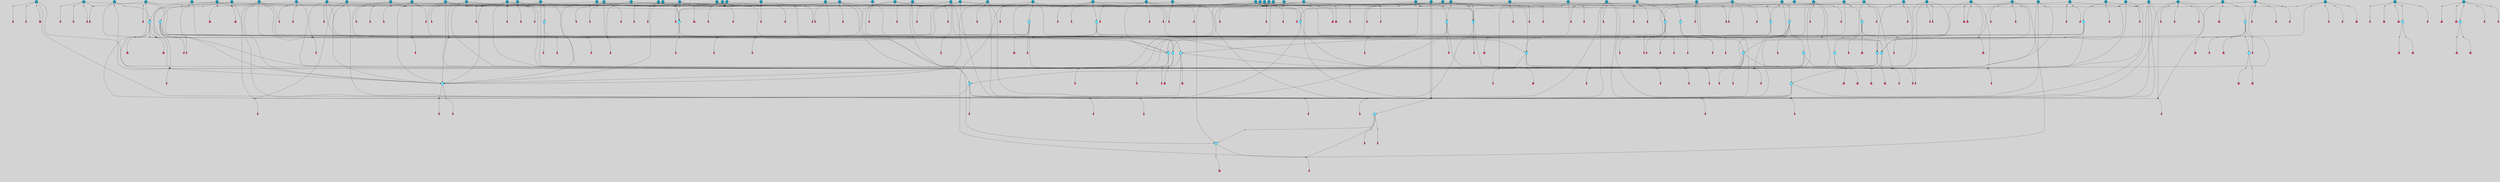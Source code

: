 // File exported with GEGELATI v1.3.1
// On the 2024-04-08 17:40:17
// With the File::TPGGraphDotExporter
digraph{
	graph[pad = "0.212, 0.055" bgcolor = lightgray]
	node[shape=circle style = filled label = ""]
		T3 [fillcolor="#66ddff"]
		T4 [fillcolor="#66ddff"]
		T7 [fillcolor="#66ddff"]
		T9 [fillcolor="#66ddff"]
		T11 [fillcolor="#66ddff"]
		T24 [fillcolor="#66ddff"]
		T27 [fillcolor="#66ddff"]
		T54 [fillcolor="#66ddff"]
		T95 [fillcolor="#66ddff"]
		T96 [fillcolor="#66ddff"]
		T111 [fillcolor="#66ddff"]
		T129 [fillcolor="#66ddff"]
		T131 [fillcolor="#66ddff"]
		T159 [fillcolor="#66ddff"]
		T160 [fillcolor="#66ddff"]
		T195 [fillcolor="#66ddff"]
		T212 [fillcolor="#66ddff"]
		T214 [fillcolor="#1199bb"]
		T242 [fillcolor="#66ddff"]
		T244 [fillcolor="#1199bb"]
		T261 [fillcolor="#1199bb"]
		T264 [fillcolor="#1199bb"]
		T280 [fillcolor="#1199bb"]
		T282 [fillcolor="#66ddff"]
		T286 [fillcolor="#1199bb"]
		T304 [fillcolor="#1199bb"]
		T318 [fillcolor="#1199bb"]
		T323 [fillcolor="#66ddff"]
		T324 [fillcolor="#66ddff"]
		T325 [fillcolor="#66ddff"]
		T326 [fillcolor="#1199bb"]
		T327 [fillcolor="#66ddff"]
		T328 [fillcolor="#66ddff"]
		T329 [fillcolor="#66ddff"]
		T330 [fillcolor="#1199bb"]
		T332 [fillcolor="#1199bb"]
		T342 [fillcolor="#1199bb"]
		T345 [fillcolor="#1199bb"]
		T347 [fillcolor="#1199bb"]
		T349 [fillcolor="#66ddff"]
		T366 [fillcolor="#1199bb"]
		T375 [fillcolor="#1199bb"]
		T377 [fillcolor="#1199bb"]
		T380 [fillcolor="#66ddff"]
		T391 [fillcolor="#1199bb"]
		T393 [fillcolor="#1199bb"]
		T394 [fillcolor="#1199bb"]
		T404 [fillcolor="#66ddff"]
		T406 [fillcolor="#1199bb"]
		T409 [fillcolor="#66ddff"]
		T410 [fillcolor="#66ddff"]
		T411 [fillcolor="#1199bb"]
		T412 [fillcolor="#66ddff"]
		T413 [fillcolor="#1199bb"]
		T414 [fillcolor="#1199bb"]
		T416 [fillcolor="#1199bb"]
		T417 [fillcolor="#1199bb"]
		T419 [fillcolor="#1199bb"]
		T421 [fillcolor="#1199bb"]
		T422 [fillcolor="#1199bb"]
		T425 [fillcolor="#1199bb"]
		T427 [fillcolor="#1199bb"]
		T428 [fillcolor="#1199bb"]
		T429 [fillcolor="#1199bb"]
		T430 [fillcolor="#1199bb"]
		T431 [fillcolor="#1199bb"]
		T432 [fillcolor="#1199bb"]
		T433 [fillcolor="#1199bb"]
		T434 [fillcolor="#66ddff"]
		T435 [fillcolor="#1199bb"]
		T437 [fillcolor="#1199bb"]
		T438 [fillcolor="#1199bb"]
		T439 [fillcolor="#1199bb"]
		T440 [fillcolor="#1199bb"]
		T441 [fillcolor="#1199bb"]
		T445 [fillcolor="#1199bb"]
		T449 [fillcolor="#1199bb"]
		T452 [fillcolor="#1199bb"]
		T455 [fillcolor="#1199bb"]
		T457 [fillcolor="#1199bb"]
		T458 [fillcolor="#1199bb"]
		T467 [fillcolor="#1199bb"]
		T469 [fillcolor="#66ddff"]
		T471 [fillcolor="#1199bb"]
		T473 [fillcolor="#1199bb"]
		T474 [fillcolor="#1199bb"]
		T475 [fillcolor="#1199bb"]
		T476 [fillcolor="#1199bb"]
		T478 [fillcolor="#1199bb"]
		T479 [fillcolor="#1199bb"]
		T480 [fillcolor="#1199bb"]
		T483 [fillcolor="#1199bb"]
		T484 [fillcolor="#1199bb"]
		T485 [fillcolor="#1199bb"]
		T486 [fillcolor="#1199bb"]
		T487 [fillcolor="#1199bb"]
		T488 [fillcolor="#1199bb"]
		T489 [fillcolor="#1199bb"]
		T490 [fillcolor="#1199bb"]
		T491 [fillcolor="#1199bb"]
		T492 [fillcolor="#1199bb"]
		T493 [fillcolor="#1199bb"]
		T494 [fillcolor="#1199bb"]
		T495 [fillcolor="#1199bb"]
		T496 [fillcolor="#1199bb"]
		T497 [fillcolor="#1199bb"]
		T498 [fillcolor="#1199bb"]
		T499 [fillcolor="#1199bb"]
		T500 [fillcolor="#1199bb"]
		T501 [fillcolor="#1199bb"]
		P4173 [fillcolor="#cccccc" shape=point] //6|
		I4173 [shape=box style=invis label="6|1&2|6#1|7&#92;n10|7&2|0#1|5&#92;n9|4&0|1#2|2&#92;n8|6&0|0#1|0&#92;n"]
		P4173 -> I4173[style=invis]
		A3219 [fillcolor="#ff3366" shape=box margin=0.03 width=0 height=0 label="3"]
		T3 -> P4173 -> A3219
		P4174 [fillcolor="#cccccc" shape=point] //3|
		I4174 [shape=box style=invis label="7|6&2|4#0|2&#92;n10|3&2|7#1|4&#92;n11|6&0|4#0|1&#92;n7|1&0|0#2|6&#92;n7|6&0|3#2|6&#92;n4|0&2|6#0|1&#92;n4|4&2|5#0|2&#92;n4|6&0|4#2|7&#92;n10|0&2|3#1|5&#92;n2|6&0|5#0|2&#92;n1|0&2|3#0|7&#92;n1|6&2|0#0|5&#92;n6|2&0|1#0|7&#92;n9|2&0|3#2|7&#92;n5|3&0|6#0|6&#92;n1|7&2|5#2|3&#92;n8|1&2|7#0|6&#92;n1|0&2|5#2|1&#92;n7|1&2|2#2|5&#92;n7|4&2|6#0|3&#92;n"]
		P4174 -> I4174[style=invis]
		A3220 [fillcolor="#ff3366" shape=box margin=0.03 width=0 height=0 label="4"]
		T3 -> P4174 -> A3220
		P4175 [fillcolor="#cccccc" shape=point] //7|
		I4175 [shape=box style=invis label="0|2&2|4#2|6&#92;n5|3&0|6#0|1&#92;n4|7&2|6#0|5&#92;n7|6&0|7#0|5&#92;n10|7&2|2#1|1&#92;n"]
		P4175 -> I4175[style=invis]
		A3221 [fillcolor="#ff3366" shape=box margin=0.03 width=0 height=0 label="4"]
		T4 -> P4175 -> A3221
		P4176 [fillcolor="#cccccc" shape=point] //0|
		I4176 [shape=box style=invis label="2|5&0|1#0|6&#92;n6|1&2|2#2|7&#92;n8|0&0|3#1|4&#92;n4|3&2|5#2|4&#92;n8|1&2|4#0|0&#92;n6|6&0|1#2|6&#92;n11|7&2|4#2|5&#92;n6|2&2|4#0|2&#92;n8|5&2|4#2|4&#92;n2|1&2|1#2|2&#92;n2|7&2|5#2|6&#92;n9|7&0|5#0|4&#92;n1|2&0|5#2|6&#92;n4|2&2|3#2|7&#92;n3|3&2|1#0|2&#92;n"]
		P4176 -> I4176[style=invis]
		A3222 [fillcolor="#ff3366" shape=box margin=0.03 width=0 height=0 label="5"]
		T4 -> P4176 -> A3222
		P4177 [fillcolor="#cccccc" shape=point] //-3|
		I4177 [shape=box style=invis label="1|6&2|7#0|7&#92;n10|2&0|7#1|3&#92;n9|6&2|7#2|2&#92;n5|3&0|7#0|7&#92;n1|6&2|3#0|0&#92;n2|3&2|3#2|2&#92;n5|1&2|6#0|6&#92;n"]
		P4177 -> I4177[style=invis]
		A3223 [fillcolor="#ff3366" shape=box margin=0.03 width=0 height=0 label="7"]
		T7 -> P4177 -> A3223
		P4178 [fillcolor="#cccccc" shape=point] //5|
		I4178 [shape=box style=invis label="0|5&2|3#0|1&#92;n0|6&2|1#2|4&#92;n6|2&2|6#0|7&#92;n7|4&0|3#0|1&#92;n5|4&0|7#1|6&#92;n9|1&0|5#2|2&#92;n6|3&2|3#1|7&#92;n11|7&2|4#1|6&#92;n2|5&0|1#0|0&#92;n4|7&0|0#0|2&#92;n6|2&0|6#0|0&#92;n2|1&2|6#2|4&#92;n10|0&2|0#1|0&#92;n6|6&2|4#0|6&#92;n"]
		P4178 -> I4178[style=invis]
		A3224 [fillcolor="#ff3366" shape=box margin=0.03 width=0 height=0 label="8"]
		T7 -> P4178 -> A3224
		P4179 [fillcolor="#cccccc" shape=point] //-6|
		I4179 [shape=box style=invis label="11|1&0|7#2|0&#92;n10|4&0|1#1|0&#92;n4|3&2|4#2|1&#92;n0|5&2|0#0|0&#92;n6|1&0|0#0|3&#92;n8|2&2|0#0|4&#92;n11|4&2|0#1|6&#92;n7|0&2|6#2|3&#92;n5|3&2|6#2|0&#92;n2|0&2|0#0|4&#92;n"]
		P4179 -> I4179[style=invis]
		A3225 [fillcolor="#ff3366" shape=box margin=0.03 width=0 height=0 label="9"]
		T9 -> P4179 -> A3225
		P4180 [fillcolor="#cccccc" shape=point] //2|
		I4180 [shape=box style=invis label="6|3&2|7#1|4&#92;n8|6&0|0#2|5&#92;n2|1&0|2#0|3&#92;n8|7&0|6#0|4&#92;n2|1&2|0#0|1&#92;n0|0&2|2#2|3&#92;n6|6&0|7#2|1&#92;n6|1&0|7#2|6&#92;n5|4&2|7#0|4&#92;n0|3&0|4#2|0&#92;n11|0&2|0#2|5&#92;n4|5&2|5#2|4&#92;n5|7&0|6#0|4&#92;n9|7&2|5#0|3&#92;n5|4&2|1#0|3&#92;n5|3&0|1#1|7&#92;n0|4&0|3#2|5&#92;n"]
		P4180 -> I4180[style=invis]
		A3226 [fillcolor="#ff3366" shape=box margin=0.03 width=0 height=0 label="10"]
		T9 -> P4180 -> A3226
		P4181 [fillcolor="#cccccc" shape=point] //6|
		I4181 [shape=box style=invis label="3|0&2|7#2|2&#92;n3|2&0|4#2|5&#92;n5|1&0|2#1|0&#92;n8|7&0|1#2|0&#92;n8|5&0|3#0|6&#92;n0|2&0|2#2|3&#92;n1|5&2|5#0|5&#92;n5|6&0|6#0|7&#92;n6|7&0|0#2|6&#92;n1|2&2|3#0|0&#92;n7|7&2|3#0|4&#92;n0|7&2|7#0|6&#92;n1|0&2|2#2|7&#92;n4|4&0|1#0|0&#92;n"]
		P4181 -> I4181[style=invis]
		A3227 [fillcolor="#ff3366" shape=box margin=0.03 width=0 height=0 label="11"]
		T11 -> P4181 -> A3227
		P4182 [fillcolor="#cccccc" shape=point] //-4|
		I4182 [shape=box style=invis label="4|1&0|4#2|6&#92;n1|2&2|2#2|0&#92;n1|2&2|0#0|6&#92;n8|4&2|3#2|5&#92;n5|5&2|1#1|0&#92;n"]
		P4182 -> I4182[style=invis]
		A3228 [fillcolor="#ff3366" shape=box margin=0.03 width=0 height=0 label="12"]
		T11 -> P4182 -> A3228
		P4183 [fillcolor="#cccccc" shape=point] //-3|
		I4183 [shape=box style=invis label="8|1&2|3#0|5&#92;n0|6&0|5#0|5&#92;n3|7&2|1#0|6&#92;n3|5&0|1#0|0&#92;n9|5&2|0#0|4&#92;n3|5&0|2#0|3&#92;n10|6&2|4#1|0&#92;n9|4&2|7#2|6&#92;n1|7&2|5#2|2&#92;n"]
		P4183 -> I4183[style=invis]
		A3229 [fillcolor="#ff3366" shape=box margin=0.03 width=0 height=0 label="5"]
		T4 -> P4183 -> A3229
		P4184 [fillcolor="#cccccc" shape=point] //1|
		I4184 [shape=box style=invis label="5|1&0|6#2|7&#92;n2|4&0|4#2|2&#92;n0|6&0|5#0|4&#92;n10|6&2|5#1|6&#92;n9|3&0|1#1|7&#92;n10|3&2|2#1|0&#92;n5|0&0|0#2|1&#92;n11|3&2|3#1|5&#92;n10|3&0|1#1|0&#92;n2|4&0|1#0|1&#92;n0|2&0|3#2|4&#92;n9|2&2|1#2|5&#92;n11|7&2|6#2|6&#92;n"]
		P4184 -> I4184[style=invis]
		T24 -> P4184 -> T7
		P4185 [fillcolor="#cccccc" shape=point] //5|
		I4185 [shape=box style=invis label="3|0&2|0#0|1&#92;n3|0&0|7#0|1&#92;n5|3&0|2#2|6&#92;n4|4&2|4#2|6&#92;n11|2&0|7#1|6&#92;n2|7&2|2#2|5&#92;n9|3&2|6#2|7&#92;n7|7&0|0#0|4&#92;n6|1&2|4#2|3&#92;n5|4&2|0#1|6&#92;n1|3&0|7#0|4&#92;n"]
		P4185 -> I4185[style=invis]
		A3230 [fillcolor="#ff3366" shape=box margin=0.03 width=0 height=0 label="7"]
		T24 -> P4185 -> A3230
		P4186 [fillcolor="#cccccc" shape=point] //-2|
		I4186 [shape=box style=invis label="4|1&0|4#0|3&#92;n4|2&0|5#2|0&#92;n5|5&2|6#0|5&#92;n1|4&0|1#0|2&#92;n6|3&2|7#1|5&#92;n0|4&2|0#0|3&#92;n8|5&2|5#1|2&#92;n10|7&2|7#1|1&#92;n3|4&0|0#2|1&#92;n3|6&2|5#2|5&#92;n8|3&0|1#0|7&#92;n10|0&2|7#1|3&#92;n4|1&2|4#0|1&#92;n9|3&2|0#0|4&#92;n3|6&2|0#0|4&#92;n1|2&0|6#2|1&#92;n4|0&2|1#2|2&#92;n"]
		P4186 -> I4186[style=invis]
		A3231 [fillcolor="#ff3366" shape=box margin=0.03 width=0 height=0 label="14"]
		T24 -> P4186 -> A3231
		P4187 [fillcolor="#cccccc" shape=point] //2|
		I4187 [shape=box style=invis label="9|1&2|3#0|1&#92;n5|2&2|0#2|4&#92;n3|6&2|5#2|7&#92;n7|0&2|5#0|4&#92;n1|2&0|3#0|5&#92;n7|3&2|7#0|0&#92;n"]
		P4187 -> I4187[style=invis]
		A3232 [fillcolor="#ff3366" shape=box margin=0.03 width=0 height=0 label="2"]
		T27 -> P4187 -> A3232
		P4188 [fillcolor="#cccccc" shape=point] //-6|
		I4188 [shape=box style=invis label="7|5&0|4#0|4&#92;n11|0&2|5#2|1&#92;n"]
		P4188 -> I4188[style=invis]
		A3233 [fillcolor="#ff3366" shape=box margin=0.03 width=0 height=0 label="3"]
		T27 -> P4188 -> A3233
		T27 -> P4174
		T27 -> P4176
		P4189 [fillcolor="#cccccc" shape=point] //0|
		I4189 [shape=box style=invis label="4|0&0|3#2|7&#92;n10|2&0|3#1|7&#92;n3|5&0|2#0|3&#92;n4|5&0|0#2|1&#92;n10|7&2|0#1|2&#92;n5|3&2|3#1|6&#92;n9|5&2|0#0|4&#92;n5|4&2|7#0|2&#92;n10|3&2|7#1|4&#92;n7|2&0|1#2|6&#92;n8|6&0|5#0|5&#92;n8|7&2|3#0|5&#92;n2|6&2|4#0|0&#92;n"]
		P4189 -> I4189[style=invis]
		A3234 [fillcolor="#ff3366" shape=box margin=0.03 width=0 height=0 label="5"]
		T27 -> P4189 -> A3234
		P4190 [fillcolor="#cccccc" shape=point] //8|
		I4190 [shape=box style=invis label="9|0&0|1#2|0&#92;n10|1&2|5#1|4&#92;n8|2&2|6#0|4&#92;n2|4&2|5#2|3&#92;n4|2&2|2#0|2&#92;n7|5&0|2#0|0&#92;n8|2&2|1#1|3&#92;n8|7&0|7#2|1&#92;n1|1&0|0#0|7&#92;n5|6&2|5#1|0&#92;n6|6&2|5#0|0&#92;n11|4&0|3#2|6&#92;n4|2&2|4#0|7&#92;n5|6&0|1#2|0&#92;n11|3&0|2#0|7&#92;n"]
		P4190 -> I4190[style=invis]
		A3235 [fillcolor="#ff3366" shape=box margin=0.03 width=0 height=0 label="6"]
		T54 -> P4190 -> A3235
		T54 -> P4185
		P4191 [fillcolor="#cccccc" shape=point] //-10|
		I4191 [shape=box style=invis label="3|6&0|0#0|4&#92;n4|1&2|4#0|1&#92;n5|1&0|1#0|4&#92;n5|5&2|6#0|5&#92;n6|5&0|6#0|3&#92;n11|1&2|0#0|1&#92;n0|7&2|0#0|3&#92;n1|2&0|6#0|1&#92;n8|0&0|4#2|0&#92;n0|4&0|7#2|7&#92;n7|0&2|7#1|3&#92;n3|1&0|5#2|5&#92;n5|1&0|4#0|3&#92;n2|2&0|2#0|0&#92;n8|3&0|1#0|7&#92;n3|0&0|3#0|5&#92;n7|2&0|5#2|0&#92;n6|3&2|7#1|5&#92;n4|7&2|7#2|1&#92;n"]
		P4191 -> I4191[style=invis]
		A3236 [fillcolor="#ff3366" shape=box margin=0.03 width=0 height=0 label="14"]
		T54 -> P4191 -> A3236
		T54 -> P4178
		P4192 [fillcolor="#cccccc" shape=point] //4|
		I4192 [shape=box style=invis label="4|3&0|6#0|3&#92;n5|7&2|3#2|2&#92;n5|6&0|7#1|2&#92;n1|4&2|6#0|3&#92;n8|4&2|1#2|5&#92;n9|5&2|4#1|4&#92;n2|4&0|5#0|7&#92;n10|0&0|6#1|3&#92;n3|0&0|6#0|2&#92;n2|7&2|7#2|6&#92;n5|2&0|5#1|5&#92;n10|4&2|5#1|7&#92;n4|0&0|4#2|4&#92;n11|1&0|4#2|6&#92;n10|6&2|0#1|4&#92;n9|7&0|3#1|4&#92;n4|5&2|7#0|6&#92;n11|5&2|6#2|3&#92;n0|3&0|5#0|1&#92;n"]
		P4192 -> I4192[style=invis]
		A3237 [fillcolor="#ff3366" shape=box margin=0.03 width=0 height=0 label="13"]
		T95 -> P4192 -> A3237
		P4193 [fillcolor="#cccccc" shape=point] //8|
		I4193 [shape=box style=invis label="9|7&0|5#2|5&#92;n3|3&2|3#0|2&#92;n9|5&2|2#1|0&#92;n2|3&0|6#0|3&#92;n4|4&2|5#2|7&#92;n11|3&2|0#1|5&#92;n6|6&2|1#2|2&#92;n4|6&0|1#2|2&#92;n2|5&2|7#2|2&#92;n7|7&2|2#2|3&#92;n6|5&0|3#2|6&#92;n6|7&0|6#0|2&#92;n"]
		P4193 -> I4193[style=invis]
		A3238 [fillcolor="#ff3366" shape=box margin=0.03 width=0 height=0 label="14"]
		T95 -> P4193 -> A3238
		P4194 [fillcolor="#cccccc" shape=point] //2|
		I4194 [shape=box style=invis label="4|1&0|4#2|6&#92;n5|5&2|1#1|0&#92;n1|0&2|0#0|6&#92;n8|4&2|3#2|5&#92;n"]
		P4194 -> I4194[style=invis]
		T95 -> P4194 -> T11
		P4195 [fillcolor="#cccccc" shape=point] //-9|
		I4195 [shape=box style=invis label="2|0&2|0#2|1&#92;n4|4&2|4#2|6&#92;n9|1&0|3#1|7&#92;n5|3&0|2#2|6&#92;n2|7&2|2#2|5&#92;n5|4&2|0#1|6&#92;n3|0&0|7#0|1&#92;n1|3&0|7#0|4&#92;n11|6&2|2#0|7&#92;n7|7&0|0#0|4&#92;n11|0&0|7#1|6&#92;n9|3&2|6#2|7&#92;n"]
		P4195 -> I4195[style=invis]
		A3239 [fillcolor="#ff3366" shape=box margin=0.03 width=0 height=0 label="7"]
		T95 -> P4195 -> A3239
		P4196 [fillcolor="#cccccc" shape=point] //-8|
		I4196 [shape=box style=invis label="7|5&0|4#2|4&#92;n"]
		P4196 -> I4196[style=invis]
		A3240 [fillcolor="#ff3366" shape=box margin=0.03 width=0 height=0 label="3"]
		T95 -> P4196 -> A3240
		P4197 [fillcolor="#cccccc" shape=point] //6|
		I4197 [shape=box style=invis label="0|5&2|3#0|1&#92;n0|6&2|1#2|4&#92;n9|1&0|5#2|2&#92;n7|4&0|3#0|1&#92;n5|4&0|7#1|6&#92;n2|5&0|1#0|0&#92;n6|3&2|3#1|7&#92;n11|7&2|4#1|6&#92;n6|2&2|6#0|1&#92;n4|7&0|0#0|2&#92;n6|2&0|6#0|0&#92;n9|1&2|6#2|4&#92;n10|0&2|0#1|0&#92;n6|6&2|4#0|6&#92;n"]
		P4197 -> I4197[style=invis]
		A3241 [fillcolor="#ff3366" shape=box margin=0.03 width=0 height=0 label="8"]
		T96 -> P4197 -> A3241
		P4198 [fillcolor="#cccccc" shape=point] //5|
		I4198 [shape=box style=invis label="10|4&0|1#1|0&#92;n4|3&2|4#2|1&#92;n2|0&2|0#0|4&#92;n6|1&0|0#0|3&#92;n8|2&2|0#0|4&#92;n0|0&0|0#0|0&#92;n11|4&2|0#1|6&#92;n7|0&2|6#2|3&#92;n5|3&2|6#2|0&#92;n0|0&2|0#0|0&#92;n"]
		P4198 -> I4198[style=invis]
		A3242 [fillcolor="#ff3366" shape=box margin=0.03 width=0 height=0 label="9"]
		T96 -> P4198 -> A3242
		T96 -> P4173
		P4199 [fillcolor="#cccccc" shape=point] //1|
		I4199 [shape=box style=invis label="5|4&0|7#1|6&#92;n0|6&2|1#2|4&#92;n7|4&0|3#0|1&#92;n0|5&2|3#0|1&#92;n9|1&0|5#2|2&#92;n6|3&2|3#1|7&#92;n11|7&2|4#1|6&#92;n2|5&0|1#0|0&#92;n7|5&2|3#1|1&#92;n4|7&0|0#0|2&#92;n6|2&0|6#0|0&#92;n2|1&2|6#2|4&#92;n10|0&2|7#1|0&#92;n6|6&2|4#0|6&#92;n"]
		P4199 -> I4199[style=invis]
		A3243 [fillcolor="#ff3366" shape=box margin=0.03 width=0 height=0 label="8"]
		T96 -> P4199 -> A3243
		T96 -> P4183
		P4200 [fillcolor="#cccccc" shape=point] //-5|
		I4200 [shape=box style=invis label="0|0&2|3#0|2&#92;n10|5&0|6#1|3&#92;n7|3&0|6#2|3&#92;n3|4&0|6#0|6&#92;n10|5&0|2#1|1&#92;n5|0&0|1#0|3&#92;n6|6&2|5#1|5&#92;n7|4&0|2#1|7&#92;n5|7&0|1#2|5&#92;n1|5&0|0#0|3&#92;n7|5&2|1#2|6&#92;n9|0&0|2#0|0&#92;n4|0&2|4#0|0&#92;n4|6&0|0#2|3&#92;n3|1&0|6#2|5&#92;n7|7&2|1#2|3&#92;n9|4&2|2#0|6&#92;n"]
		P4200 -> I4200[style=invis]
		T111 -> P4200 -> T9
		P4201 [fillcolor="#cccccc" shape=point] //7|
		I4201 [shape=box style=invis label="7|4&2|1#2|0&#92;n4|1&2|4#2|3&#92;n5|0&2|0#2|2&#92;n6|1&2|4#2|6&#92;n"]
		P4201 -> I4201[style=invis]
		A3244 [fillcolor="#ff3366" shape=box margin=0.03 width=0 height=0 label="9"]
		T111 -> P4201 -> A3244
		P4202 [fillcolor="#cccccc" shape=point] //2|
		I4202 [shape=box style=invis label="3|0&2|0#0|1&#92;n11|2&0|7#1|6&#92;n8|7&2|4#0|5&#92;n5|3&0|2#2|6&#92;n4|4&2|4#2|6&#92;n3|0&0|7#0|1&#92;n2|7&2|2#2|5&#92;n9|3&2|6#2|7&#92;n7|7&0|0#0|4&#92;n6|1&2|4#1|3&#92;n5|4&2|0#1|6&#92;n1|3&0|7#0|4&#92;n"]
		P4202 -> I4202[style=invis]
		A3245 [fillcolor="#ff3366" shape=box margin=0.03 width=0 height=0 label="7"]
		T111 -> P4202 -> A3245
		T111 -> P4179
		T129 -> P4190
		T129 -> P4185
		P4203 [fillcolor="#cccccc" shape=point] //10|
		I4203 [shape=box style=invis label="4|5&2|7#2|1&#92;n1|7&2|3#0|6&#92;n3|5&2|2#0|3&#92;n10|3&0|7#1|4&#92;n7|1&0|4#2|6&#92;n10|2&0|3#1|7&#92;n9|5&2|0#0|4&#92;n4|0&0|3#2|7&#92;n11|4&2|6#1|2&#92;n5|4&2|7#0|2&#92;n2|6&2|4#0|0&#92;n6|5&0|7#2|1&#92;n5|3&2|3#1|6&#92;n10|7&2|0#1|2&#92;n"]
		P4203 -> I4203[style=invis]
		A3246 [fillcolor="#ff3366" shape=box margin=0.03 width=0 height=0 label="5"]
		T129 -> P4203 -> A3246
		P4204 [fillcolor="#cccccc" shape=point] //5|
		I4204 [shape=box style=invis label="9|4&2|3#1|3&#92;n0|4&2|4#0|5&#92;n6|1&2|6#2|5&#92;n4|0&0|5#2|0&#92;n"]
		P4204 -> I4204[style=invis]
		A3247 [fillcolor="#ff3366" shape=box margin=0.03 width=0 height=0 label="7"]
		T129 -> P4204 -> A3247
		P4205 [fillcolor="#cccccc" shape=point] //6|
		I4205 [shape=box style=invis label="9|4&2|7#0|6&#92;n8|4&0|1#1|0&#92;n1|3&0|0#2|1&#92;n2|4&0|6#2|2&#92;n5|1&2|5#0|7&#92;n3|0&0|3#2|6&#92;n2|2&2|6#0|2&#92;n8|4&0|4#2|2&#92;n5|1&2|4#0|3&#92;n9|4&0|6#0|6&#92;n5|0&2|2#1|5&#92;n11|7&0|0#1|1&#92;n0|4&0|3#0|3&#92;n7|7&2|4#2|5&#92;n1|5&0|1#2|1&#92;n"]
		P4205 -> I4205[style=invis]
		A3248 [fillcolor="#ff3366" shape=box margin=0.03 width=0 height=0 label="1"]
		T129 -> P4205 -> A3248
		P4206 [fillcolor="#cccccc" shape=point] //6|
		I4206 [shape=box style=invis label="10|4&2|6#1|2&#92;n8|4&0|1#1|0&#92;n0|4&2|6#0|0&#92;n8|4&2|5#2|1&#92;n7|5&2|5#1|0&#92;n3|6&0|6#2|2&#92;n1|7&0|7#0|5&#92;n2|0&0|7#2|4&#92;n2|6&2|2#0|0&#92;n0|7&2|7#0|7&#92;n11|6&0|4#2|2&#92;n5|5&0|0#0|1&#92;n10|1&0|0#1|0&#92;n7|3&0|1#2|5&#92;n9|2&2|7#1|5&#92;n9|4&2|6#2|7&#92;n1|6&2|4#2|2&#92;n3|3&2|2#0|7&#92;n1|6&2|0#0|0&#92;n6|4&2|6#1|0&#92;n"]
		P4206 -> I4206[style=invis]
		A3249 [fillcolor="#ff3366" shape=box margin=0.03 width=0 height=0 label="1"]
		T131 -> P4206 -> A3249
		P4207 [fillcolor="#cccccc" shape=point] //9|
		I4207 [shape=box style=invis label="11|0&2|0#1|1&#92;n3|6&0|6#0|0&#92;n1|4&0|0#2|4&#92;n7|5&2|2#1|3&#92;n11|7&2|6#1|7&#92;n5|2&0|6#1|5&#92;n9|5&0|6#0|3&#92;n2|2&2|7#0|5&#92;n9|3&2|2#2|0&#92;n11|0&2|7#0|1&#92;n1|1&2|0#0|1&#92;n6|6&0|6#1|2&#92;n9|7&0|1#0|3&#92;n2|0&2|4#2|5&#92;n2|4&2|2#0|0&#92;n6|1&2|1#1|7&#92;n10|7&2|5#1|6&#92;n11|5&2|7#2|4&#92;n"]
		P4207 -> I4207[style=invis]
		A3250 [fillcolor="#ff3366" shape=box margin=0.03 width=0 height=0 label="1"]
		T131 -> P4207 -> A3250
		T131 -> P4188
		P4208 [fillcolor="#cccccc" shape=point] //5|
		I4208 [shape=box style=invis label="3|0&0|0#0|1&#92;n5|6&0|4#0|3&#92;n4|4&2|4#2|6&#92;n11|2&0|7#1|6&#92;n2|7&2|2#2|5&#92;n9|3&2|6#2|7&#92;n7|7&0|0#0|4&#92;n6|1&2|4#2|3&#92;n5|4&2|0#1|6&#92;n5|3&0|2#2|6&#92;n1|3&0|7#0|4&#92;n"]
		P4208 -> I4208[style=invis]
		A3251 [fillcolor="#ff3366" shape=box margin=0.03 width=0 height=0 label="7"]
		T131 -> P4208 -> A3251
		T131 -> P4204
		P4209 [fillcolor="#cccccc" shape=point] //7|
		I4209 [shape=box style=invis label="7|0&2|1#2|0&#92;n9|7&2|1#1|7&#92;n8|2&0|1#1|0&#92;n6|6&0|2#1|1&#92;n2|2&0|5#0|0&#92;n5|7&0|0#2|1&#92;n5|1&2|5#1|5&#92;n4|7&2|4#2|3&#92;n10|5&2|2#1|5&#92;n1|3&2|2#2|0&#92;n10|2&2|6#1|5&#92;n"]
		P4209 -> I4209[style=invis]
		A3252 [fillcolor="#ff3366" shape=box margin=0.03 width=0 height=0 label="1"]
		T159 -> P4209 -> A3252
		P4210 [fillcolor="#cccccc" shape=point] //7|
		I4210 [shape=box style=invis label="7|4&2|7#0|4&#92;n4|6&0|1#2|5&#92;n2|1&2|3#0|0&#92;n4|3&2|0#0|1&#92;n0|0&2|7#2|7&#92;n7|7&0|5#2|3&#92;n5|0&2|1#2|2&#92;n10|0&0|4#1|2&#92;n4|4&0|7#0|0&#92;n6|7&0|2#0|1&#92;n1|4&2|5#0|4&#92;n"]
		P4210 -> I4210[style=invis]
		A3253 [fillcolor="#ff3366" shape=box margin=0.03 width=0 height=0 label="0"]
		T159 -> P4210 -> A3253
		P4211 [fillcolor="#cccccc" shape=point] //5|
		I4211 [shape=box style=invis label="0|5&2|3#0|1&#92;n0|6&2|1#2|4&#92;n6|2&2|6#0|7&#92;n9|0&2|7#1|1&#92;n7|4&0|3#0|1&#92;n11|7&2|4#1|6&#92;n9|1&0|5#2|2&#92;n5|4&0|7#1|6&#92;n2|5&0|1#0|0&#92;n4|7&0|0#0|2&#92;n6|2&0|6#0|0&#92;n2|1&2|6#2|4&#92;n10|0&0|0#1|0&#92;n6|6&2|4#0|6&#92;n"]
		P4211 -> I4211[style=invis]
		T159 -> P4211 -> T129
		T160 -> P4192
		T160 -> P4195
		P4212 [fillcolor="#cccccc" shape=point] //5|
		I4212 [shape=box style=invis label="6|0&2|7#2|7&#92;n3|6&2|6#2|6&#92;n6|3&0|5#1|2&#92;n"]
		P4212 -> I4212[style=invis]
		A3254 [fillcolor="#ff3366" shape=box margin=0.03 width=0 height=0 label="3"]
		T160 -> P4212 -> A3254
		P4213 [fillcolor="#cccccc" shape=point] //-2|
		I4213 [shape=box style=invis label="11|7&2|0#1|7&#92;n4|3&0|1#2|5&#92;n0|4&2|4#2|7&#92;n1|6&0|0#0|4&#92;n4|0&0|0#0|5&#92;n0|6&2|3#2|0&#92;n9|6&2|5#1|3&#92;n0|7&2|1#2|5&#92;n4|4&0|5#0|1&#92;n10|4&0|0#1|0&#92;n"]
		P4213 -> I4213[style=invis]
		A3255 [fillcolor="#ff3366" shape=box margin=0.03 width=0 height=0 label="12"]
		T160 -> P4213 -> A3255
		T160 -> P4185
		P4214 [fillcolor="#cccccc" shape=point] //5|
		I4214 [shape=box style=invis label="3|0&2|0#2|1&#92;n3|0&0|7#0|1&#92;n5|3&0|2#2|6&#92;n4|4&2|4#2|6&#92;n5|4&2|0#1|6&#92;n2|7&2|2#2|5&#92;n1|3&0|7#0|4&#92;n11|6&2|2#0|7&#92;n7|7&0|0#0|4&#92;n6|1&2|4#2|3&#92;n11|0&0|7#1|6&#92;n9|3&2|6#2|7&#92;n"]
		P4214 -> I4214[style=invis]
		A3256 [fillcolor="#ff3366" shape=box margin=0.03 width=0 height=0 label="7"]
		T195 -> P4214 -> A3256
		P4215 [fillcolor="#cccccc" shape=point] //4|
		I4215 [shape=box style=invis label="7|1&0|6#0|1&#92;n6|7&2|7#1|7&#92;n10|1&2|1#1|1&#92;n9|6&2|2#1|4&#92;n4|7&0|4#2|2&#92;n9|6&0|5#1|1&#92;n10|0&2|6#1|6&#92;n5|1&0|1#2|3&#92;n10|1&0|5#1|0&#92;n3|4&2|3#0|0&#92;n8|2&0|5#2|4&#92;n1|6&2|0#0|0&#92;n2|3&0|1#2|6&#92;n5|2&2|2#1|6&#92;n2|2&0|1#2|1&#92;n3|1&2|7#0|3&#92;n6|7&2|3#0|4&#92;n"]
		P4215 -> I4215[style=invis]
		A3257 [fillcolor="#ff3366" shape=box margin=0.03 width=0 height=0 label="10"]
		T195 -> P4215 -> A3257
		P4216 [fillcolor="#cccccc" shape=point] //-4|
		I4216 [shape=box style=invis label="0|4&0|0#2|7&#92;n8|5&2|4#2|4&#92;n4|3&2|5#2|4&#92;n11|7&2|2#2|5&#92;n6|5&2|2#2|7&#92;n3|2&0|7#0|7&#92;n3|3&2|1#0|3&#92;n2|6&0|3#2|5&#92;n0|1&2|6#2|2&#92;n8|2&0|0#1|6&#92;n0|7&0|5#0|4&#92;n9|5&0|3#2|7&#92;n2|7&2|5#2|6&#92;n9|0&2|0#0|1&#92;n1|2&2|4#0|2&#92;n"]
		P4216 -> I4216[style=invis]
		T195 -> P4216 -> T27
		T195 -> P4210
		P4217 [fillcolor="#cccccc" shape=point] //6|
		I4217 [shape=box style=invis label="9|4&2|7#0|6&#92;n8|4&0|1#1|0&#92;n1|3&0|0#2|1&#92;n2|4&0|6#2|2&#92;n5|1&2|5#0|7&#92;n3|0&0|3#2|6&#92;n2|2&2|6#0|2&#92;n8|4&0|4#2|2&#92;n5|1&2|4#0|3&#92;n9|4&0|6#0|6&#92;n5|0&2|2#1|5&#92;n11|7&0|0#1|1&#92;n0|4&0|3#0|3&#92;n7|7&2|4#2|5&#92;n1|5&0|1#2|1&#92;n"]
		P4217 -> I4217[style=invis]
		A3258 [fillcolor="#ff3366" shape=box margin=0.03 width=0 height=0 label="1"]
		T212 -> P4217 -> A3258
		P4218 [fillcolor="#cccccc" shape=point] //5|
		I4218 [shape=box style=invis label="9|4&2|3#1|3&#92;n0|4&2|4#0|5&#92;n6|1&2|6#2|5&#92;n4|0&0|5#2|0&#92;n"]
		P4218 -> I4218[style=invis]
		A3259 [fillcolor="#ff3366" shape=box margin=0.03 width=0 height=0 label="7"]
		T212 -> P4218 -> A3259
		P4219 [fillcolor="#cccccc" shape=point] //5|
		I4219 [shape=box style=invis label="3|0&2|0#0|1&#92;n3|0&0|7#0|1&#92;n5|3&0|2#2|6&#92;n4|4&2|4#2|6&#92;n11|2&0|7#1|6&#92;n2|7&2|2#2|5&#92;n9|3&2|6#2|7&#92;n7|7&0|0#0|4&#92;n6|1&2|4#2|3&#92;n5|4&2|0#1|6&#92;n1|3&0|7#0|4&#92;n"]
		P4219 -> I4219[style=invis]
		A3260 [fillcolor="#ff3366" shape=box margin=0.03 width=0 height=0 label="7"]
		T212 -> P4219 -> A3260
		P4220 [fillcolor="#cccccc" shape=point] //8|
		I4220 [shape=box style=invis label="9|0&0|1#2|0&#92;n10|1&2|5#1|4&#92;n8|2&2|6#0|4&#92;n2|4&2|5#2|3&#92;n4|2&2|2#0|2&#92;n7|5&0|2#0|0&#92;n8|2&2|1#1|3&#92;n8|7&0|7#2|1&#92;n1|1&0|0#0|7&#92;n5|6&2|5#1|0&#92;n6|6&2|5#0|0&#92;n11|4&0|3#2|6&#92;n4|2&2|4#0|7&#92;n5|6&0|1#2|0&#92;n11|3&0|2#0|7&#92;n"]
		P4220 -> I4220[style=invis]
		A3261 [fillcolor="#ff3366" shape=box margin=0.03 width=0 height=0 label="6"]
		T212 -> P4220 -> A3261
		P4221 [fillcolor="#cccccc" shape=point] //10|
		I4221 [shape=box style=invis label="4|5&2|7#2|1&#92;n1|7&2|3#0|6&#92;n3|5&2|2#0|3&#92;n10|3&0|7#1|4&#92;n7|1&0|4#2|6&#92;n10|2&0|3#1|7&#92;n9|5&2|0#0|4&#92;n4|0&0|3#2|7&#92;n11|4&2|6#1|2&#92;n5|4&2|7#0|2&#92;n2|6&2|4#0|0&#92;n6|5&0|7#2|1&#92;n5|3&2|3#1|6&#92;n10|7&2|0#1|2&#92;n"]
		P4221 -> I4221[style=invis]
		A3262 [fillcolor="#ff3366" shape=box margin=0.03 width=0 height=0 label="5"]
		T212 -> P4221 -> A3262
		P4222 [fillcolor="#cccccc" shape=point] //5|
		I4222 [shape=box style=invis label="9|4&2|3#1|3&#92;n0|4&2|4#0|5&#92;n6|1&2|6#2|5&#92;n4|0&0|5#2|0&#92;n"]
		P4222 -> I4222[style=invis]
		A3263 [fillcolor="#ff3366" shape=box margin=0.03 width=0 height=0 label="7"]
		T214 -> P4222 -> A3263
		P4223 [fillcolor="#cccccc" shape=point] //10|
		I4223 [shape=box style=invis label="4|5&2|7#2|1&#92;n1|7&2|3#0|6&#92;n3|5&2|2#0|3&#92;n10|3&0|7#1|4&#92;n7|1&0|4#2|6&#92;n10|2&0|3#1|7&#92;n9|5&2|0#0|4&#92;n4|0&0|3#2|7&#92;n11|4&2|6#1|2&#92;n5|4&2|7#0|2&#92;n2|6&2|4#0|0&#92;n6|5&0|7#2|1&#92;n5|3&2|3#1|6&#92;n10|7&2|0#1|2&#92;n"]
		P4223 -> I4223[style=invis]
		A3264 [fillcolor="#ff3366" shape=box margin=0.03 width=0 height=0 label="5"]
		T214 -> P4223 -> A3264
		P4224 [fillcolor="#cccccc" shape=point] //8|
		I4224 [shape=box style=invis label="9|0&0|1#2|0&#92;n10|1&2|5#1|4&#92;n8|2&2|6#0|4&#92;n2|4&2|5#2|3&#92;n4|2&2|2#0|2&#92;n7|5&0|2#0|0&#92;n8|2&2|1#1|3&#92;n8|7&0|7#2|1&#92;n1|1&0|0#0|7&#92;n5|6&2|5#1|0&#92;n6|6&2|5#0|0&#92;n11|4&0|3#2|6&#92;n4|2&2|4#0|7&#92;n5|6&0|1#2|0&#92;n11|3&0|2#0|7&#92;n"]
		P4224 -> I4224[style=invis]
		A3265 [fillcolor="#ff3366" shape=box margin=0.03 width=0 height=0 label="6"]
		T214 -> P4224 -> A3265
		P4225 [fillcolor="#cccccc" shape=point] //5|
		I4225 [shape=box style=invis label="3|0&2|0#0|1&#92;n3|0&0|7#0|1&#92;n5|3&0|2#2|6&#92;n4|4&2|4#2|6&#92;n11|2&0|7#1|6&#92;n2|7&2|2#2|5&#92;n9|3&2|6#2|7&#92;n7|7&0|0#0|4&#92;n6|1&2|4#2|3&#92;n5|4&2|0#1|6&#92;n1|3&0|7#0|4&#92;n"]
		P4225 -> I4225[style=invis]
		A3266 [fillcolor="#ff3366" shape=box margin=0.03 width=0 height=0 label="7"]
		T214 -> P4225 -> A3266
		P4226 [fillcolor="#cccccc" shape=point] //6|
		I4226 [shape=box style=invis label="9|4&2|7#0|6&#92;n8|4&0|1#1|0&#92;n1|3&0|0#2|1&#92;n2|4&0|6#2|2&#92;n5|1&2|5#0|7&#92;n3|0&0|3#2|6&#92;n2|2&2|6#0|2&#92;n8|4&0|4#2|2&#92;n5|1&2|4#0|3&#92;n9|4&0|6#0|6&#92;n5|0&2|2#1|5&#92;n11|7&0|0#1|1&#92;n0|4&0|3#0|3&#92;n7|7&2|4#2|5&#92;n1|5&0|1#2|1&#92;n"]
		P4226 -> I4226[style=invis]
		A3267 [fillcolor="#ff3366" shape=box margin=0.03 width=0 height=0 label="1"]
		T214 -> P4226 -> A3267
		P4227 [fillcolor="#cccccc" shape=point] //5|
		I4227 [shape=box style=invis label="1|6&2|7#0|7&#92;n9|2&2|7#2|2&#92;n10|2&0|7#1|3&#92;n5|3&0|7#0|7&#92;n7|0&2|7#2|2&#92;n1|6&2|3#0|0&#92;n2|3&2|3#2|2&#92;n"]
		P4227 -> I4227[style=invis]
		A3268 [fillcolor="#ff3366" shape=box margin=0.03 width=0 height=0 label="7"]
		T242 -> P4227 -> A3268
		P4228 [fillcolor="#cccccc" shape=point] //-8|
		I4228 [shape=box style=invis label="7|5&0|2#2|1&#92;n1|0&2|6#0|0&#92;n7|1&2|6#1|1&#92;n8|7&0|3#1|6&#92;n3|7&2|3#2|4&#92;n"]
		P4228 -> I4228[style=invis]
		A3269 [fillcolor="#ff3366" shape=box margin=0.03 width=0 height=0 label="2"]
		T242 -> P4228 -> A3269
		P4229 [fillcolor="#cccccc" shape=point] //-3|
		I4229 [shape=box style=invis label="1|1&2|1#0|1&#92;n1|4&0|0#2|4&#92;n11|0&2|3#0|2&#92;n11|6&0|4#0|1&#92;n5|2&0|6#1|5&#92;n3|7&2|6#2|7&#92;n7|7&0|1#2|1&#92;n9|5&2|2#2|0&#92;n6|5&2|6#1|4&#92;n0|7&0|5#2|4&#92;n8|1&0|0#2|3&#92;n0|5&0|3#0|5&#92;n2|0&2|4#0|5&#92;n7|5&2|7#1|3&#92;n8|3&0|0#1|2&#92;n"]
		P4229 -> I4229[style=invis]
		A3270 [fillcolor="#ff3366" shape=box margin=0.03 width=0 height=0 label="1"]
		T242 -> P4229 -> A3270
		P4230 [fillcolor="#cccccc" shape=point] //-9|
		I4230 [shape=box style=invis label="4|7&2|6#0|5&#92;n11|3&0|2#2|6&#92;n10|2&2|4#1|6&#92;n3|0&2|6#2|7&#92;n4|3&0|5#0|7&#92;n2|3&0|7#0|7&#92;n10|6&0|7#1|5&#92;n10|1&2|2#1|1&#92;n1|7&0|3#2|6&#92;n"]
		P4230 -> I4230[style=invis]
		A3271 [fillcolor="#ff3366" shape=box margin=0.03 width=0 height=0 label="4"]
		T244 -> P4230 -> A3271
		P4231 [fillcolor="#cccccc" shape=point] //7|
		I4231 [shape=box style=invis label="7|2&0|4#1|3&#92;n7|7&0|0#0|4&#92;n4|4&2|4#2|6&#92;n2|3&2|2#2|5&#92;n8|0&0|2#2|1&#92;n9|3&2|6#2|7&#92;n6|4&2|4#2|3&#92;n3|3&2|0#0|1&#92;n6|4&2|0#1|6&#92;n5|3&0|7#0|4&#92;n"]
		P4231 -> I4231[style=invis]
		A3272 [fillcolor="#ff3366" shape=box margin=0.03 width=0 height=0 label="7"]
		T244 -> P4231 -> A3272
		P4232 [fillcolor="#cccccc" shape=point] //2|
		I4232 [shape=box style=invis label="4|5&2|7#2|1&#92;n1|7&2|3#0|6&#92;n3|5&2|2#0|3&#92;n10|3&2|7#1|4&#92;n7|1&0|4#2|6&#92;n4|0&0|3#2|7&#92;n9|5&2|0#0|4&#92;n10|2&0|3#1|7&#92;n11|4&2|6#1|2&#92;n10|3&2|1#1|6&#92;n5|4&2|7#0|2&#92;n2|6&2|4#0|0&#92;n6|5&0|7#2|1&#92;n5|3&2|3#1|6&#92;n10|7&2|0#1|2&#92;n"]
		P4232 -> I4232[style=invis]
		A3273 [fillcolor="#ff3366" shape=box margin=0.03 width=0 height=0 label="5"]
		T244 -> P4232 -> A3273
		P4233 [fillcolor="#cccccc" shape=point] //7|
		I4233 [shape=box style=invis label="8|4&2|1#2|5&#92;n4|1&2|7#2|1&#92;n11|5&2|6#0|3&#92;n10|4&2|5#1|7&#92;n4|0&0|4#2|4&#92;n4|5&2|7#0|6&#92;n9|5&2|4#0|4&#92;n2|4&0|5#0|7&#92;n1|4&2|6#0|3&#92;n2|7&2|7#2|6&#92;n3|0&0|6#0|2&#92;n10|0&2|6#1|3&#92;n4|4&0|6#0|7&#92;n10|6&2|0#1|4&#92;n5|4&2|6#1|1&#92;n9|7&0|3#0|4&#92;n5|6&0|7#1|2&#92;n5|7&2|3#2|2&#92;n0|3&0|5#0|1&#92;n"]
		P4233 -> I4233[style=invis]
		T244 -> P4233 -> T9
		T261 -> P4209
		P4234 [fillcolor="#cccccc" shape=point] //-3|
		I4234 [shape=box style=invis label="3|7&0|0#0|2&#92;n11|5&0|1#1|1&#92;n4|1&0|6#2|6&#92;n4|0&0|1#0|5&#92;n"]
		P4234 -> I4234[style=invis]
		T261 -> P4234 -> T24
		P4235 [fillcolor="#cccccc" shape=point] //-5|
		I4235 [shape=box style=invis label="3|0&2|0#0|1&#92;n6|4&2|4#2|3&#92;n9|1&0|3#0|5&#92;n11|2&0|7#1|6&#92;n5|3&0|2#2|6&#92;n2|7&2|2#2|5&#92;n3|0&0|7#0|1&#92;n6|1&2|4#2|3&#92;n5|4&2|0#1|6&#92;n1|3&0|7#0|4&#92;n"]
		P4235 -> I4235[style=invis]
		T261 -> P4235 -> T160
		P4236 [fillcolor="#cccccc" shape=point] //-2|
		I4236 [shape=box style=invis label="5|4&0|2#2|4&#92;n5|6&2|4#2|3&#92;n3|3&0|6#0|6&#92;n10|0&2|0#1|6&#92;n"]
		P4236 -> I4236[style=invis]
		T261 -> P4236 -> T4
		T261 -> P4179
		T264 -> P4227
		P4237 [fillcolor="#cccccc" shape=point] //4|
		I4237 [shape=box style=invis label="7|1&2|6#1|3&#92;n10|1&0|3#1|6&#92;n8|5&2|3#2|1&#92;n11|5&0|0#2|6&#92;n4|1&0|6#0|0&#92;n11|1&0|2#0|3&#92;n2|0&2|1#0|7&#92;n"]
		P4237 -> I4237[style=invis]
		A3274 [fillcolor="#ff3366" shape=box margin=0.03 width=0 height=0 label="2"]
		T264 -> P4237 -> A3274
		P4238 [fillcolor="#cccccc" shape=point] //1|
		I4238 [shape=box style=invis label="9|7&0|2#2|2&#92;n6|5&0|1#1|0&#92;n2|2&0|0#2|1&#92;n4|3&2|2#2|3&#92;n2|5&2|2#0|0&#92;n10|7&0|5#1|1&#92;n9|5&2|7#2|5&#92;n7|7&2|5#2|5&#92;n8|0&2|4#0|1&#92;n5|4&2|0#0|2&#92;n2|5&2|2#2|6&#92;n4|4&0|2#2|1&#92;n7|2&2|4#0|0&#92;n10|0&2|2#1|1&#92;n10|4&2|3#1|0&#92;n"]
		P4238 -> I4238[style=invis]
		A3275 [fillcolor="#ff3366" shape=box margin=0.03 width=0 height=0 label="1"]
		T264 -> P4238 -> A3275
		P4239 [fillcolor="#cccccc" shape=point] //-8|
		I4239 [shape=box style=invis label="11|7&2|0#2|0&#92;n5|5&2|7#2|7&#92;n8|6&2|7#1|2&#92;n1|7&0|3#0|6&#92;n4|0&2|1#2|2&#92;n9|0&0|2#0|0&#92;n10|1&0|5#1|6&#92;n0|0&2|3#2|0&#92;n3|2&0|1#2|6&#92;n0|1&2|4#0|0&#92;n"]
		P4239 -> I4239[style=invis]
		A3276 [fillcolor="#ff3366" shape=box margin=0.03 width=0 height=0 label="6"]
		T264 -> P4239 -> A3276
		T280 -> P4192
		P4240 [fillcolor="#cccccc" shape=point] //1|
		I4240 [shape=box style=invis label="0|4&0|1#0|1&#92;n10|5&2|5#1|6&#92;n7|7&2|5#2|2&#92;n9|5&0|7#2|7&#92;n8|4&0|3#2|7&#92;n11|0&2|3#0|5&#92;n7|0&0|0#0|1&#92;n4|2&0|4#0|5&#92;n5|1&0|6#2|7&#92;n11|3&0|7#1|3&#92;n"]
		P4240 -> I4240[style=invis]
		T280 -> P4240 -> T7
		P4241 [fillcolor="#cccccc" shape=point] //-3|
		I4241 [shape=box style=invis label="4|5&0|0#0|0&#92;n4|7&0|0#0|2&#92;n0|6&2|1#2|4&#92;n9|1&0|5#2|2&#92;n10|0&2|0#1|0&#92;n6|6&2|4#0|6&#92;n2|5&0|1#0|0&#92;n6|3&2|3#1|7&#92;n11|7&2|4#1|6&#92;n6|2&2|6#0|1&#92;n6|2&0|0#0|0&#92;n9|1&2|6#2|4&#92;n10|4&0|3#1|1&#92;n5|4&2|7#1|6&#92;n"]
		P4241 -> I4241[style=invis]
		T280 -> P4241 -> T95
		P4242 [fillcolor="#cccccc" shape=point] //-4|
		I4242 [shape=box style=invis label="5|5&2|1#1|0&#92;n4|1&0|4#2|6&#92;n2|4&2|3#2|5&#92;n1|0&2|0#2|6&#92;n1|4&2|5#0|7&#92;n"]
		P4242 -> I4242[style=invis]
		T282 -> P4242 -> T11
		T282 -> P4214
		P4243 [fillcolor="#cccccc" shape=point] //-9|
		I4243 [shape=box style=invis label="1|0&0|0#2|2&#92;n0|0&0|5#2|4&#92;n10|4&0|2#1|6&#92;n6|2&0|1#1|1&#92;n9|7&0|0#1|2&#92;n3|6&2|4#2|0&#92;n10|7&2|5#1|2&#92;n"]
		P4243 -> I4243[style=invis]
		A3277 [fillcolor="#ff3366" shape=box margin=0.03 width=0 height=0 label="7"]
		T282 -> P4243 -> A3277
		T282 -> P4196
		P4244 [fillcolor="#cccccc" shape=point] //2|
		I4244 [shape=box style=invis label="0|3&0|0#2|7&#92;n3|6&2|5#2|5&#92;n7|4&0|0#1|1&#92;n4|1&0|0#0|6&#92;n1|6&0|2#0|1&#92;n8|6&0|2#2|4&#92;n4|4&2|4#0|3&#92;n1|0&2|4#0|1&#92;n9|2&2|3#0|7&#92;n10|5&2|2#1|1&#92;n10|6&0|1#1|2&#92;n3|3&2|2#0|5&#92;n11|3&0|2#1|0&#92;n4|5&0|6#0|4&#92;n0|7&0|6#2|2&#92;n3|2&0|5#0|1&#92;n"]
		P4244 -> I4244[style=invis]
		A3278 [fillcolor="#ff3366" shape=box margin=0.03 width=0 height=0 label="1"]
		T282 -> P4244 -> A3278
		P4245 [fillcolor="#cccccc" shape=point] //-2|
		I4245 [shape=box style=invis label="3|0&2|0#0|1&#92;n4|1&0|3#2|2&#92;n11|2&0|7#1|6&#92;n8|7&2|4#0|5&#92;n6|1&2|4#1|3&#92;n4|4&2|4#2|6&#92;n3|0&0|7#0|1&#92;n9|3&2|6#2|7&#92;n7|7&0|0#0|4&#92;n5|3&0|2#2|6&#92;n5|4&2|0#1|6&#92;n1|3&0|7#0|4&#92;n"]
		P4245 -> I4245[style=invis]
		A3279 [fillcolor="#ff3366" shape=box margin=0.03 width=0 height=0 label="7"]
		T286 -> P4245 -> A3279
		P4246 [fillcolor="#cccccc" shape=point] //-3|
		I4246 [shape=box style=invis label="8|4&0|1#1|0&#92;n7|4&0|6#0|0&#92;n3|6&0|6#2|2&#92;n9|4&0|0#2|7&#92;n0|7&2|7#2|7&#92;n0|2&2|7#0|5&#92;n6|3&0|3#0|7&#92;n11|6&0|0#2|2&#92;n2|0&2|3#2|2&#92;n10|1&0|6#1|3&#92;n2|5&0|0#0|1&#92;n4|3&0|1#2|5&#92;n1|6&2|0#0|0&#92;n"]
		P4246 -> I4246[style=invis]
		A3280 [fillcolor="#ff3366" shape=box margin=0.03 width=0 height=0 label="1"]
		T286 -> P4246 -> A3280
		P4247 [fillcolor="#cccccc" shape=point] //5|
		I4247 [shape=box style=invis label="3|0&2|0#0|1&#92;n3|0&0|7#0|3&#92;n5|3&0|2#2|6&#92;n4|4&2|4#2|6&#92;n11|2&0|7#1|6&#92;n9|3&2|6#2|7&#92;n2|7&2|2#2|5&#92;n7|7&0|0#0|4&#92;n6|1&2|4#2|3&#92;n1|3&0|7#0|4&#92;n"]
		P4247 -> I4247[style=invis]
		A3281 [fillcolor="#ff3366" shape=box margin=0.03 width=0 height=0 label="7"]
		T286 -> P4247 -> A3281
		P4248 [fillcolor="#cccccc" shape=point] //-5|
		I4248 [shape=box style=invis label="10|6&2|5#1|6&#92;n9|3&0|1#1|7&#92;n2|4&0|1#0|1&#92;n11|3&0|7#1|6&#92;n5|1&0|6#2|7&#92;n8|0&0|0#0|1&#92;n0|6&0|7#0|4&#92;n6|7&2|6#2|6&#92;n11|0&2|3#0|5&#92;n"]
		P4248 -> I4248[style=invis]
		T286 -> P4248 -> T7
		P4249 [fillcolor="#cccccc" shape=point] //-5|
		I4249 [shape=box style=invis label="8|4&0|1#1|4&#92;n11|6&0|0#2|2&#92;n8|5&2|4#1|1&#92;n9|4&0|0#2|7&#92;n3|7&0|7#2|7&#92;n2|5&0|0#0|1&#92;n6|3&0|3#0|7&#92;n3|6&0|6#2|2&#92;n2|0&2|3#2|2&#92;n2|2&2|1#2|3&#92;n6|0&2|3#0|3&#92;n10|1&0|6#1|3&#92;n"]
		P4249 -> I4249[style=invis]
		A3282 [fillcolor="#ff3366" shape=box margin=0.03 width=0 height=0 label="1"]
		T286 -> P4249 -> A3282
		P4250 [fillcolor="#cccccc" shape=point] //7|
		I4250 [shape=box style=invis label="7|0&2|1#2|0&#92;n9|7&2|1#1|7&#92;n8|2&0|1#1|0&#92;n6|6&0|2#1|1&#92;n2|2&0|5#0|0&#92;n5|7&0|0#2|1&#92;n5|1&2|5#1|5&#92;n4|7&2|4#2|3&#92;n10|5&2|2#1|5&#92;n1|3&2|2#2|0&#92;n10|2&2|6#1|5&#92;n"]
		P4250 -> I4250[style=invis]
		A3283 [fillcolor="#ff3366" shape=box margin=0.03 width=0 height=0 label="1"]
		T304 -> P4250 -> A3283
		T304 -> P4237
		P4251 [fillcolor="#cccccc" shape=point] //-2|
		I4251 [shape=box style=invis label="4|7&2|4#2|7&#92;n9|1&0|2#0|0&#92;n0|0&0|3#0|2&#92;n3|0&2|3#0|1&#92;n10|4&2|5#1|0&#92;n"]
		P4251 -> I4251[style=invis]
		T304 -> P4251 -> T242
		T304 -> P4223
		P4252 [fillcolor="#cccccc" shape=point] //1|
		I4252 [shape=box style=invis label="5|4&2|5#2|3&#92;n8|3&2|2#1|3&#92;n5|4&2|7#0|4&#92;n8|4&2|6#0|4&#92;n9|2&2|6#1|2&#92;n6|5&2|0#2|7&#92;n6|3&2|5#0|2&#92;n3|3&2|4#0|7&#92;n1|2&2|3#2|5&#92;n1|3&2|4#2|7&#92;n4|2&2|2#0|2&#92;n0|2&0|0#0|0&#92;n3|0&2|1#2|0&#92;n11|3&0|3#0|7&#92;n0|3&0|7#0|5&#92;n3|0&2|0#0|0&#92;n2|3&2|1#2|0&#92;n8|7&2|7#2|1&#92;n2|1&2|1#0|5&#92;n"]
		P4252 -> I4252[style=invis]
		A3284 [fillcolor="#ff3366" shape=box margin=0.03 width=0 height=0 label="6"]
		T304 -> P4252 -> A3284
		P4253 [fillcolor="#cccccc" shape=point] //5|
		I4253 [shape=box style=invis label="11|7&2|0#1|7&#92;n1|5&2|4#2|4&#92;n4|3&0|1#0|5&#92;n1|6&0|0#0|4&#92;n8|6&2|4#0|0&#92;n4|0&2|0#0|5&#92;n10|4&2|0#1|0&#92;n4|4&0|5#0|1&#92;n0|7&2|1#0|5&#92;n0|6&2|3#2|0&#92;n9|6&2|5#1|3&#92;n"]
		P4253 -> I4253[style=invis]
		T318 -> P4253 -> T195
		T318 -> P4230
		T318 -> P4231
		P4254 [fillcolor="#cccccc" shape=point] //-6|
		I4254 [shape=box style=invis label="9|0&2|0#0|1&#92;n3|2&0|2#0|3&#92;n5|4&0|5#1|7&#92;n2|1&0|4#0|3&#92;n9|2&2|0#2|4&#92;n7|6&0|4#0|2&#92;n2|3&0|6#2|6&#92;n1|2&0|3#2|0&#92;n"]
		P4254 -> I4254[style=invis]
		T318 -> P4254 -> T54
		P4255 [fillcolor="#cccccc" shape=point] //-2|
		I4255 [shape=box style=invis label="1|3&0|2#0|7&#92;n6|1&0|7#0|0&#92;n6|1&2|4#1|7&#92;n3|0&2|3#0|3&#92;n0|2&0|7#2|6&#92;n"]
		P4255 -> I4255[style=invis]
		T318 -> P4255 -> T195
		P4256 [fillcolor="#cccccc" shape=point] //-9|
		I4256 [shape=box style=invis label="2|0&2|0#2|1&#92;n4|4&2|4#2|6&#92;n9|1&0|3#1|7&#92;n5|3&0|2#2|6&#92;n2|7&2|2#2|5&#92;n5|4&2|0#1|6&#92;n3|0&0|7#0|1&#92;n1|3&0|7#0|4&#92;n11|6&2|2#0|7&#92;n7|7&0|0#0|4&#92;n11|0&0|7#1|6&#92;n9|3&2|6#2|7&#92;n"]
		P4256 -> I4256[style=invis]
		A3285 [fillcolor="#ff3366" shape=box margin=0.03 width=0 height=0 label="7"]
		T323 -> P4256 -> A3285
		P4257 [fillcolor="#cccccc" shape=point] //-4|
		I4257 [shape=box style=invis label="4|1&0|4#2|6&#92;n1|2&2|2#2|0&#92;n1|2&2|0#0|6&#92;n8|4&2|3#2|5&#92;n5|5&2|1#1|0&#92;n"]
		P4257 -> I4257[style=invis]
		A3286 [fillcolor="#ff3366" shape=box margin=0.03 width=0 height=0 label="12"]
		T324 -> P4257 -> A3286
		P4258 [fillcolor="#cccccc" shape=point] //8|
		I4258 [shape=box style=invis label="9|7&0|5#2|5&#92;n3|3&2|3#0|2&#92;n9|5&2|2#1|0&#92;n2|3&0|6#0|3&#92;n4|4&2|5#2|7&#92;n11|3&2|0#1|5&#92;n6|6&2|1#2|2&#92;n4|6&0|1#2|2&#92;n2|5&2|7#2|2&#92;n7|7&2|2#2|3&#92;n6|5&0|3#2|6&#92;n6|7&0|6#0|2&#92;n"]
		P4258 -> I4258[style=invis]
		A3287 [fillcolor="#ff3366" shape=box margin=0.03 width=0 height=0 label="14"]
		T323 -> P4258 -> A3287
		P4259 [fillcolor="#cccccc" shape=point] //-8|
		I4259 [shape=box style=invis label="7|5&0|4#2|4&#92;n"]
		P4259 -> I4259[style=invis]
		A3288 [fillcolor="#ff3366" shape=box margin=0.03 width=0 height=0 label="3"]
		T323 -> P4259 -> A3288
		P4260 [fillcolor="#cccccc" shape=point] //4|
		I4260 [shape=box style=invis label="4|3&0|6#0|3&#92;n5|7&2|3#2|2&#92;n5|6&0|7#1|2&#92;n1|4&2|6#0|3&#92;n8|4&2|1#2|5&#92;n9|5&2|4#1|4&#92;n2|4&0|5#0|7&#92;n10|0&0|6#1|3&#92;n3|0&0|6#0|2&#92;n2|7&2|7#2|6&#92;n5|2&0|5#1|5&#92;n10|4&2|5#1|7&#92;n4|0&0|4#2|4&#92;n11|1&0|4#2|6&#92;n10|6&2|0#1|4&#92;n9|7&0|3#1|4&#92;n4|5&2|7#0|6&#92;n11|5&2|6#2|3&#92;n0|3&0|5#0|1&#92;n"]
		P4260 -> I4260[style=invis]
		A3289 [fillcolor="#ff3366" shape=box margin=0.03 width=0 height=0 label="13"]
		T323 -> P4260 -> A3289
		P4261 [fillcolor="#cccccc" shape=point] //-3|
		I4261 [shape=box style=invis label="4|5&0|0#0|0&#92;n4|7&0|0#0|2&#92;n0|6&2|1#2|4&#92;n9|1&0|5#2|2&#92;n10|0&2|0#1|0&#92;n6|6&2|4#0|6&#92;n2|5&0|1#0|0&#92;n6|3&2|3#1|7&#92;n11|7&2|4#1|6&#92;n6|2&2|6#0|1&#92;n6|2&0|0#0|0&#92;n9|1&2|6#2|4&#92;n10|4&0|3#1|1&#92;n5|4&2|7#1|6&#92;n"]
		P4261 -> I4261[style=invis]
		T326 -> P4261 -> T323
		P4262 [fillcolor="#cccccc" shape=point] //2|
		I4262 [shape=box style=invis label="4|1&0|4#2|6&#92;n5|5&2|1#1|0&#92;n1|0&2|0#0|6&#92;n8|4&2|3#2|5&#92;n"]
		P4262 -> I4262[style=invis]
		T323 -> P4262 -> T324
		P4263 [fillcolor="#cccccc" shape=point] //5|
		I4263 [shape=box style=invis label="0|5&2|3#0|1&#92;n0|6&2|1#2|4&#92;n6|2&2|6#0|7&#92;n7|4&0|3#0|1&#92;n5|4&0|7#1|6&#92;n9|1&0|5#2|2&#92;n6|3&2|3#1|7&#92;n11|7&2|4#1|6&#92;n2|5&0|1#0|0&#92;n4|7&0|0#0|2&#92;n6|2&0|6#0|0&#92;n2|1&2|6#2|4&#92;n10|0&2|0#1|0&#92;n6|6&2|4#0|6&#92;n"]
		P4263 -> I4263[style=invis]
		A3290 [fillcolor="#ff3366" shape=box margin=0.03 width=0 height=0 label="8"]
		T325 -> P4263 -> A3290
		P4264 [fillcolor="#cccccc" shape=point] //-3|
		I4264 [shape=box style=invis label="1|6&2|7#0|7&#92;n10|2&0|7#1|3&#92;n9|6&2|7#2|2&#92;n5|3&0|7#0|7&#92;n1|6&2|3#0|0&#92;n2|3&2|3#2|2&#92;n5|1&2|6#0|6&#92;n"]
		P4264 -> I4264[style=invis]
		A3291 [fillcolor="#ff3366" shape=box margin=0.03 width=0 height=0 label="7"]
		T325 -> P4264 -> A3291
		P4265 [fillcolor="#cccccc" shape=point] //1|
		I4265 [shape=box style=invis label="0|4&0|1#0|1&#92;n10|5&2|5#1|6&#92;n7|7&2|5#2|2&#92;n9|5&0|7#2|7&#92;n8|4&0|3#2|7&#92;n11|0&2|3#0|5&#92;n7|0&0|0#0|1&#92;n4|2&0|4#0|5&#92;n5|1&0|6#2|7&#92;n11|3&0|7#1|3&#92;n"]
		P4265 -> I4265[style=invis]
		T326 -> P4265 -> T325
		P4266 [fillcolor="#cccccc" shape=point] //6|
		I4266 [shape=box style=invis label="3|0&2|7#2|2&#92;n3|2&0|4#2|5&#92;n5|1&0|2#1|0&#92;n8|7&0|1#2|0&#92;n8|5&0|3#0|6&#92;n0|2&0|2#2|3&#92;n1|5&2|5#0|5&#92;n5|6&0|6#0|7&#92;n6|7&0|0#2|6&#92;n1|2&2|3#0|0&#92;n7|7&2|3#0|4&#92;n0|7&2|7#0|6&#92;n1|0&2|2#2|7&#92;n4|4&0|1#0|0&#92;n"]
		P4266 -> I4266[style=invis]
		A3292 [fillcolor="#ff3366" shape=box margin=0.03 width=0 height=0 label="11"]
		T324 -> P4266 -> A3292
		P4267 [fillcolor="#cccccc" shape=point] //4|
		I4267 [shape=box style=invis label="4|3&0|6#0|3&#92;n5|7&2|3#2|2&#92;n5|6&0|7#1|2&#92;n1|4&2|6#0|3&#92;n8|4&2|1#2|5&#92;n9|5&2|4#1|4&#92;n2|4&0|5#0|7&#92;n10|0&0|6#1|3&#92;n3|0&0|6#0|2&#92;n2|7&2|7#2|6&#92;n5|2&0|5#1|5&#92;n10|4&2|5#1|7&#92;n4|0&0|4#2|4&#92;n11|1&0|4#2|6&#92;n10|6&2|0#1|4&#92;n9|7&0|3#1|4&#92;n4|5&2|7#0|6&#92;n11|5&2|6#2|3&#92;n0|3&0|5#0|1&#92;n"]
		P4267 -> I4267[style=invis]
		A3293 [fillcolor="#ff3366" shape=box margin=0.03 width=0 height=0 label="13"]
		T326 -> P4267 -> A3293
		P4268 [fillcolor="#cccccc" shape=point] //-4|
		I4268 [shape=box style=invis label="4|1&0|4#2|6&#92;n1|2&2|2#2|0&#92;n1|2&2|0#0|6&#92;n8|4&2|3#2|5&#92;n5|5&2|1#1|0&#92;n"]
		P4268 -> I4268[style=invis]
		A3294 [fillcolor="#ff3366" shape=box margin=0.03 width=0 height=0 label="12"]
		T327 -> P4268 -> A3294
		P4269 [fillcolor="#cccccc" shape=point] //-9|
		I4269 [shape=box style=invis label="2|0&2|0#2|1&#92;n4|4&2|4#2|6&#92;n9|1&0|3#1|7&#92;n5|3&0|2#2|6&#92;n2|7&2|2#2|5&#92;n5|4&2|0#1|6&#92;n3|0&0|7#0|1&#92;n1|3&0|7#0|4&#92;n11|6&2|2#0|7&#92;n7|7&0|0#0|4&#92;n11|0&0|7#1|6&#92;n9|3&2|6#2|7&#92;n"]
		P4269 -> I4269[style=invis]
		A3295 [fillcolor="#ff3366" shape=box margin=0.03 width=0 height=0 label="7"]
		T328 -> P4269 -> A3295
		P4270 [fillcolor="#cccccc" shape=point] //6|
		I4270 [shape=box style=invis label="3|0&2|7#2|2&#92;n3|2&0|4#2|5&#92;n5|1&0|2#1|0&#92;n8|7&0|1#2|0&#92;n8|5&0|3#0|6&#92;n0|2&0|2#2|3&#92;n1|5&2|5#0|5&#92;n5|6&0|6#0|7&#92;n6|7&0|0#2|6&#92;n1|2&2|3#0|0&#92;n7|7&2|3#0|4&#92;n0|7&2|7#0|6&#92;n1|0&2|2#2|7&#92;n4|4&0|1#0|0&#92;n"]
		P4270 -> I4270[style=invis]
		A3296 [fillcolor="#ff3366" shape=box margin=0.03 width=0 height=0 label="11"]
		T327 -> P4270 -> A3296
		P4271 [fillcolor="#cccccc" shape=point] //2|
		I4271 [shape=box style=invis label="4|1&0|4#2|6&#92;n5|5&2|1#1|0&#92;n1|0&2|0#0|6&#92;n8|4&2|3#2|5&#92;n"]
		P4271 -> I4271[style=invis]
		T328 -> P4271 -> T327
		P4272 [fillcolor="#cccccc" shape=point] //-3|
		I4272 [shape=box style=invis label="4|5&0|0#0|0&#92;n4|7&0|0#0|2&#92;n0|6&2|1#2|4&#92;n9|1&0|5#2|2&#92;n10|0&2|0#1|0&#92;n6|6&2|4#0|6&#92;n2|5&0|1#0|0&#92;n6|3&2|3#1|7&#92;n11|7&2|4#1|6&#92;n6|2&2|6#0|1&#92;n6|2&0|0#0|0&#92;n9|1&2|6#2|4&#92;n10|4&0|3#1|1&#92;n5|4&2|7#1|6&#92;n"]
		P4272 -> I4272[style=invis]
		T330 -> P4272 -> T328
		P4273 [fillcolor="#cccccc" shape=point] //5|
		I4273 [shape=box style=invis label="0|5&2|3#0|1&#92;n0|6&2|1#2|4&#92;n6|2&2|6#0|7&#92;n7|4&0|3#0|1&#92;n5|4&0|7#1|6&#92;n9|1&0|5#2|2&#92;n6|3&2|3#1|7&#92;n11|7&2|4#1|6&#92;n2|5&0|1#0|0&#92;n4|7&0|0#0|2&#92;n6|2&0|6#0|0&#92;n2|1&2|6#2|4&#92;n10|0&2|0#1|0&#92;n6|6&2|4#0|6&#92;n"]
		P4273 -> I4273[style=invis]
		A3297 [fillcolor="#ff3366" shape=box margin=0.03 width=0 height=0 label="8"]
		T329 -> P4273 -> A3297
		P4274 [fillcolor="#cccccc" shape=point] //8|
		I4274 [shape=box style=invis label="9|7&0|5#2|5&#92;n3|3&2|3#0|2&#92;n9|5&2|2#1|0&#92;n2|3&0|6#0|3&#92;n4|4&2|5#2|7&#92;n11|3&2|0#1|5&#92;n6|6&2|1#2|2&#92;n4|6&0|1#2|2&#92;n2|5&2|7#2|2&#92;n7|7&2|2#2|3&#92;n6|5&0|3#2|6&#92;n6|7&0|6#0|2&#92;n"]
		P4274 -> I4274[style=invis]
		A3298 [fillcolor="#ff3366" shape=box margin=0.03 width=0 height=0 label="14"]
		T328 -> P4274 -> A3298
		P4275 [fillcolor="#cccccc" shape=point] //-3|
		I4275 [shape=box style=invis label="1|6&2|7#0|7&#92;n10|2&0|7#1|3&#92;n9|6&2|7#2|2&#92;n5|3&0|7#0|7&#92;n1|6&2|3#0|0&#92;n2|3&2|3#2|2&#92;n5|1&2|6#0|6&#92;n"]
		P4275 -> I4275[style=invis]
		A3299 [fillcolor="#ff3366" shape=box margin=0.03 width=0 height=0 label="7"]
		T329 -> P4275 -> A3299
		P4276 [fillcolor="#cccccc" shape=point] //-8|
		I4276 [shape=box style=invis label="7|5&0|4#2|4&#92;n"]
		P4276 -> I4276[style=invis]
		A3300 [fillcolor="#ff3366" shape=box margin=0.03 width=0 height=0 label="3"]
		T328 -> P4276 -> A3300
		P4277 [fillcolor="#cccccc" shape=point] //4|
		I4277 [shape=box style=invis label="4|3&0|6#0|3&#92;n5|7&2|3#2|2&#92;n5|6&0|7#1|2&#92;n1|4&2|6#0|3&#92;n8|4&2|1#2|5&#92;n9|5&2|4#1|4&#92;n2|4&0|5#0|7&#92;n10|0&0|6#1|3&#92;n3|0&0|6#0|2&#92;n2|7&2|7#2|6&#92;n5|2&0|5#1|5&#92;n10|4&2|5#1|7&#92;n4|0&0|4#2|4&#92;n11|1&0|4#2|6&#92;n10|6&2|0#1|4&#92;n9|7&0|3#1|4&#92;n4|5&2|7#0|6&#92;n11|5&2|6#2|3&#92;n0|3&0|5#0|1&#92;n"]
		P4277 -> I4277[style=invis]
		A3301 [fillcolor="#ff3366" shape=box margin=0.03 width=0 height=0 label="13"]
		T328 -> P4277 -> A3301
		P4278 [fillcolor="#cccccc" shape=point] //1|
		I4278 [shape=box style=invis label="0|4&0|1#0|1&#92;n10|5&2|5#1|6&#92;n7|7&2|5#2|2&#92;n9|5&0|7#2|7&#92;n8|4&0|3#2|7&#92;n11|0&2|3#0|5&#92;n7|0&0|0#0|1&#92;n4|2&0|4#0|5&#92;n5|1&0|6#2|7&#92;n11|3&0|7#1|3&#92;n"]
		P4278 -> I4278[style=invis]
		T330 -> P4278 -> T329
		P4279 [fillcolor="#cccccc" shape=point] //4|
		I4279 [shape=box style=invis label="4|3&0|6#0|3&#92;n5|7&2|3#2|2&#92;n5|6&0|7#1|2&#92;n1|4&2|6#0|3&#92;n8|4&2|1#2|5&#92;n9|5&2|4#1|4&#92;n2|4&0|5#0|7&#92;n10|0&0|6#1|3&#92;n3|0&0|6#0|2&#92;n2|7&2|7#2|6&#92;n5|2&0|5#1|5&#92;n10|4&2|5#1|7&#92;n4|0&0|4#2|4&#92;n11|1&0|4#2|6&#92;n10|6&2|0#1|4&#92;n9|7&0|3#1|4&#92;n4|5&2|7#0|6&#92;n11|5&2|6#2|3&#92;n0|3&0|5#0|1&#92;n"]
		P4279 -> I4279[style=invis]
		A3302 [fillcolor="#ff3366" shape=box margin=0.03 width=0 height=0 label="13"]
		T330 -> P4279 -> A3302
		P4280 [fillcolor="#cccccc" shape=point] //-2|
		I4280 [shape=box style=invis label="5|2&2|0#2|4&#92;n9|1&2|3#0|1&#92;n3|6&2|5#2|7&#92;n7|0&2|1#0|4&#92;n1|2&0|3#0|5&#92;n7|3&2|7#0|0&#92;n"]
		P4280 -> I4280[style=invis]
		A3303 [fillcolor="#ff3366" shape=box margin=0.03 width=0 height=0 label="2"]
		T332 -> P4280 -> A3303
		P4281 [fillcolor="#cccccc" shape=point] //-5|
		I4281 [shape=box style=invis label="3|0&2|3#0|2&#92;n11|1&0|2#0|6&#92;n"]
		P4281 -> I4281[style=invis]
		T332 -> P4281 -> T111
		P4282 [fillcolor="#cccccc" shape=point] //5|
		I4282 [shape=box style=invis label="8|5&2|3#0|7&#92;n0|4&2|3#2|5&#92;n8|3&2|7#1|4&#92;n8|7&0|4#0|7&#92;n0|0&0|3#2|3&#92;n9|4&2|1#1|2&#92;n2|1&0|2#0|3&#92;n0|7&0|4#2|0&#92;n2|1&2|0#0|1&#92;n3|4&0|0#2|7&#92;n6|3&0|1#1|4&#92;n1|1&2|5#0|3&#92;n5|7&0|6#0|4&#92;n9|7&2|5#0|3&#92;n6|1&0|7#2|6&#92;n10|3&2|6#1|0&#92;n3|7&2|7#0|6&#92;n6|0&2|0#2|7&#92;n0|2&0|0#2|4&#92;n"]
		P4282 -> I4282[style=invis]
		A3304 [fillcolor="#ff3366" shape=box margin=0.03 width=0 height=0 label="10"]
		T332 -> P4282 -> A3304
		T332 -> P4185
		P4283 [fillcolor="#cccccc" shape=point] //-2|
		I4283 [shape=box style=invis label="7|4&2|6#0|0&#92;n7|2&0|7#0|4&#92;n4|4&2|5#0|2&#92;n7|6&0|3#2|6&#92;n11|6&0|4#0|3&#92;n4|4&2|2#2|6&#92;n8|0&0|3#0|7&#92;n10|6&2|0#1|5&#92;n2|6&0|5#0|2&#92;n7|4&0|0#2|2&#92;n10|3&2|7#1|4&#92;n4|7&0|2#2|1&#92;n7|2&0|5#2|2&#92;n1|7&2|5#2|5&#92;n10|1&2|2#1|7&#92;n10|1&2|2#1|5&#92;n2|5&0|2#2|0&#92;n1|0&2|6#2|1&#92;n4|6&0|4#2|2&#92;n"]
		P4283 -> I4283[style=invis]
		A3305 [fillcolor="#ff3366" shape=box margin=0.03 width=0 height=0 label="4"]
		T332 -> P4283 -> A3305
		P4284 [fillcolor="#cccccc" shape=point] //2|
		I4284 [shape=box style=invis label="5|2&2|1#1|0&#92;n4|1&0|4#2|6&#92;n0|0&2|3#2|2&#92;n"]
		P4284 -> I4284[style=invis]
		T342 -> P4284 -> T11
		T342 -> P4214
		T342 -> P4197
		P4285 [fillcolor="#cccccc" shape=point] //-8|
		I4285 [shape=box style=invis label="2|0&2|0#0|6&#92;n3|0&2|3#0|5&#92;n5|5&0|5#1|5&#92;n4|6&2|4#2|7&#92;n"]
		P4285 -> I4285[style=invis]
		T345 -> P4285 -> T242
		T345 -> P4252
		P4286 [fillcolor="#cccccc" shape=point] //7|
		I4286 [shape=box style=invis label="7|4&2|7#0|4&#92;n4|6&0|1#2|5&#92;n2|1&2|3#0|0&#92;n4|3&2|0#0|1&#92;n0|0&2|7#2|7&#92;n7|7&0|5#2|3&#92;n5|0&2|1#2|2&#92;n10|0&0|4#1|2&#92;n4|4&0|7#0|0&#92;n6|7&0|2#0|1&#92;n1|4&2|5#0|4&#92;n"]
		P4286 -> I4286[style=invis]
		A3306 [fillcolor="#ff3366" shape=box margin=0.03 width=0 height=0 label="0"]
		T345 -> P4286 -> A3306
		P4287 [fillcolor="#cccccc" shape=point] //-10|
		I4287 [shape=box style=invis label="9|6&0|2#2|6&#92;n11|0&2|6#1|5&#92;n10|6&0|7#1|5&#92;n3|0&0|6#0|7&#92;n9|4&2|6#0|3&#92;n10|6&2|4#1|6&#92;n"]
		P4287 -> I4287[style=invis]
		A3307 [fillcolor="#ff3366" shape=box margin=0.03 width=0 height=0 label="4"]
		T345 -> P4287 -> A3307
		P4288 [fillcolor="#cccccc" shape=point] //3|
		I4288 [shape=box style=invis label="5|4&2|7#0|4&#92;n0|4&0|3#2|5&#92;n8|6&0|0#2|5&#92;n2|1&0|2#0|3&#92;n9|7&0|6#0|4&#92;n0|0&2|2#2|3&#92;n6|6&0|7#2|1&#92;n6|1&0|7#2|6&#92;n0|3&0|4#2|0&#92;n11|0&2|0#2|5&#92;n4|5&2|5#2|4&#92;n5|3&0|1#1|7&#92;n9|7&2|2#0|3&#92;n5|4&2|1#0|3&#92;n5|0&0|6#0|4&#92;n0|0&0|1#2|0&#92;n"]
		P4288 -> I4288[style=invis]
		A3308 [fillcolor="#ff3366" shape=box margin=0.03 width=0 height=0 label="10"]
		T345 -> P4288 -> A3308
		T347 -> P4246
		P4289 [fillcolor="#cccccc" shape=point] //8|
		I4289 [shape=box style=invis label="11|2&2|5#2|1&#92;n3|5&2|3#2|5&#92;n3|4&2|1#2|7&#92;n3|1&0|7#0|6&#92;n3|2&0|1#2|7&#92;n5|6&0|0#0|7&#92;n10|0&0|5#1|4&#92;n"]
		P4289 -> I4289[style=invis]
		T347 -> P4289 -> T7
		P4290 [fillcolor="#cccccc" shape=point] //2|
		I4290 [shape=box style=invis label="10|0&0|4#1|2&#92;n4|6&0|1#2|5&#92;n2|1&2|3#0|0&#92;n4|3&2|0#0|1&#92;n0|0&2|7#2|7&#92;n7|7&0|5#2|3&#92;n5|0&2|1#2|2&#92;n7|4&2|7#0|4&#92;n4|4&0|3#0|0&#92;n6|7&0|2#0|1&#92;n1|4&2|5#0|4&#92;n6|0&2|6#1|3&#92;n"]
		P4290 -> I4290[style=invis]
		A3309 [fillcolor="#ff3366" shape=box margin=0.03 width=0 height=0 label="0"]
		T347 -> P4290 -> A3309
		T347 -> P4203
		P4291 [fillcolor="#cccccc" shape=point] //0|
		I4291 [shape=box style=invis label="11|1&0|7#2|0&#92;n5|3&2|6#2|0&#92;n4|3&2|4#2|1&#92;n0|5&2|0#0|0&#92;n6|1&0|0#0|3&#92;n8|2&2|0#0|4&#92;n11|4&2|0#1|6&#92;n7|0&2|6#2|3&#92;n10|4&0|1#1|1&#92;n2|0&2|0#0|4&#92;n"]
		P4291 -> I4291[style=invis]
		T347 -> P4291 -> T27
		T349 -> P4253
		T349 -> P4231
		P4292 [fillcolor="#cccccc" shape=point] //2|
		I4292 [shape=box style=invis label="10|3&2|2#1|5&#92;n3|0&2|7#2|4&#92;n"]
		P4292 -> I4292[style=invis]
		T349 -> P4292 -> T325
		T349 -> P4255
		T349 -> P4279
		T366 -> P4207
		P4293 [fillcolor="#cccccc" shape=point] //10|
		I4293 [shape=box style=invis label="9|6&0|1#2|4&#92;n8|6&2|5#2|3&#92;n2|6&2|7#2|1&#92;n7|4&2|5#2|0&#92;n2|4&2|4#0|1&#92;n10|5&0|2#1|6&#92;n8|0&2|7#1|1&#92;n"]
		P4293 -> I4293[style=invis]
		T366 -> P4293 -> T24
		P4294 [fillcolor="#cccccc" shape=point] //1|
		I4294 [shape=box style=invis label="5|1&0|6#2|7&#92;n2|4&0|4#2|2&#92;n3|6&0|5#0|4&#92;n10|3&0|1#1|0&#92;n10|6&2|5#1|6&#92;n9|3&0|1#1|7&#92;n10|3&2|2#1|0&#92;n0|2&2|3#2|4&#92;n8|0&0|2#1|7&#92;n2|4&0|1#0|1&#92;n11|3&2|3#1|5&#92;n11|1&2|5#2|7&#92;n9|2&2|1#2|5&#92;n11|7&2|6#2|6&#92;n"]
		P4294 -> I4294[style=invis]
		T366 -> P4294 -> T7
		T366 -> P4189
		P4295 [fillcolor="#cccccc" shape=point] //6|
		I4295 [shape=box style=invis label="7|0&2|5#1|2&#92;n10|6&2|1#1|3&#92;n7|5&0|2#0|7&#92;n10|7&0|1#1|5&#92;n4|6&2|5#0|5&#92;n4|4&0|7#2|7&#92;n"]
		P4295 -> I4295[style=invis]
		A3310 [fillcolor="#ff3366" shape=box margin=0.03 width=0 height=0 label="7"]
		T366 -> P4295 -> A3310
		P4296 [fillcolor="#cccccc" shape=point] //-5|
		I4296 [shape=box style=invis label="5|6&2|2#2|3&#92;n10|0&0|3#1|5&#92;n3|0&0|1#0|7&#92;n11|1&2|0#1|1&#92;n2|3&0|7#0|7&#92;n9|6&0|7#1|1&#92;n5|7&0|1#0|7&#92;n10|2&2|4#1|6&#92;n11|2&0|2#2|6&#92;n6|4&2|1#0|0&#92;n"]
		P4296 -> I4296[style=invis]
		A3311 [fillcolor="#ff3366" shape=box margin=0.03 width=0 height=0 label="4"]
		T375 -> P4296 -> A3311
		P4297 [fillcolor="#cccccc" shape=point] //0|
		I4297 [shape=box style=invis label="8|0&2|0#0|1&#92;n11|5&2|2#2|7&#92;n11|0&2|4#2|7&#92;n3|5&0|4#2|0&#92;n7|0&0|2#2|7&#92;n7|1&0|1#2|6&#92;n"]
		P4297 -> I4297[style=invis]
		T375 -> P4297 -> T7
		T375 -> P4281
		P4298 [fillcolor="#cccccc" shape=point] //-10|
		I4298 [shape=box style=invis label="9|3&2|0#0|7&#92;n2|3&0|7#0|7&#92;n7|4&0|5#2|7&#92;n11|1&2|0#1|1&#92;n1|0&0|2#0|0&#92;n10|2&2|3#1|0&#92;n2|5&2|3#2|2&#92;n6|6&0|2#0|3&#92;n9|5&0|3#0|4&#92;n11|7&0|6#0|7&#92;n9|3&0|7#2|5&#92;n1|4&2|5#0|1&#92;n5|6&0|1#1|3&#92;n9|5&0|1#0|3&#92;n11|6&0|5#2|0&#92;n2|0&2|2#2|1&#92;n"]
		P4298 -> I4298[style=invis]
		A3312 [fillcolor="#ff3366" shape=box margin=0.03 width=0 height=0 label="4"]
		T375 -> P4298 -> A3312
		T377 -> P4285
		T377 -> P4286
		P4299 [fillcolor="#cccccc" shape=point] //-6|
		I4299 [shape=box style=invis label="8|2&0|4#0|6&#92;n8|4&0|1#1|0&#92;n3|2&0|1#0|2&#92;n5|4&2|1#0|3&#92;n1|3&0|1#2|7&#92;n7|7&2|4#2|5&#92;n8|0&0|4#0|4&#92;n2|6&2|2#0|0&#92;n10|7&0|7#1|5&#92;n7|6&0|1#2|3&#92;n0|6&0|6#0|5&#92;n0|2&0|5#0|1&#92;n5|1&2|2#0|7&#92;n"]
		P4299 -> I4299[style=invis]
		A3313 [fillcolor="#ff3366" shape=box margin=0.03 width=0 height=0 label="1"]
		T377 -> P4299 -> A3313
		T377 -> P4184
		P4300 [fillcolor="#cccccc" shape=point] //-4|
		I4300 [shape=box style=invis label="4|6&2|0#0|7&#92;n8|7&2|3#0|0&#92;n5|2&2|5#1|2&#92;n2|5&0|1#0|3&#92;n10|0&0|2#1|1&#92;n6|7&2|3#2|4&#92;n0|4&2|3#0|7&#92;n8|4&2|1#1|1&#92;n10|3&2|2#1|5&#92;n4|1&2|3#0|3&#92;n7|7&0|3#0|0&#92;n"]
		P4300 -> I4300[style=invis]
		T377 -> P4300 -> T3
		P4301 [fillcolor="#cccccc" shape=point] //4|
		I4301 [shape=box style=invis label="10|3&2|2#1|0&#92;n5|0&0|7#2|1&#92;n10|6&2|5#1|3&#92;n11|2&2|6#2|6&#92;n5|1&0|6#2|7&#92;n0|6&0|5#0|4&#92;n2|3&2|3#0|6&#92;n0|1&2|1#0|2&#92;n1|5&2|6#2|3&#92;n10|3&0|1#1|0&#92;n9|3&0|1#1|7&#92;n11|3&2|7#1|5&#92;n2|5&0|1#0|1&#92;n9|2&2|1#2|5&#92;n5|6&2|7#2|5&#92;n0|2&0|3#2|4&#92;n"]
		P4301 -> I4301[style=invis]
		T380 -> P4301 -> T7
		T380 -> P4295
		T380 -> P4245
		T380 -> P4214
		P4302 [fillcolor="#cccccc" shape=point] //1|
		I4302 [shape=box style=invis label="9|7&2|2#1|5&#92;n7|7&2|5#0|6&#92;n6|5&2|1#0|4&#92;n8|5&0|4#0|3&#92;n10|4&2|2#1|6&#92;n10|6&0|6#1|1&#92;n8|4&0|2#1|6&#92;n5|7&2|1#2|4&#92;n9|3&2|3#2|6&#92;n6|3&0|0#1|6&#92;n10|0&2|6#1|1&#92;n8|4&0|2#0|7&#92;n3|2&0|4#0|5&#92;n3|2&0|5#0|3&#92;n0|4&2|1#2|2&#92;n3|7&2|0#0|4&#92;n11|1&0|1#1|3&#92;n0|6&0|2#0|4&#92;n"]
		P4302 -> I4302[style=invis]
		T380 -> P4302 -> T96
		P4303 [fillcolor="#cccccc" shape=point] //10|
		I4303 [shape=box style=invis label="10|0&0|6#1|2&#92;n10|6&2|2#1|2&#92;n4|3&2|0#0|1&#92;n4|4&0|7#0|0&#92;n6|7&0|2#1|1&#92;n10|4&0|4#1|6&#92;n0|7&2|7#2|7&#92;n11|7&0|5#2|3&#92;n8|0&2|1#2|3&#92;n4|6&0|1#2|5&#92;n1|4&2|5#0|4&#92;n"]
		P4303 -> I4303[style=invis]
		A3314 [fillcolor="#ff3366" shape=box margin=0.03 width=0 height=0 label="0"]
		T391 -> P4303 -> A3314
		T391 -> P4184
		P4304 [fillcolor="#cccccc" shape=point] //4|
		I4304 [shape=box style=invis label="4|3&0|6#0|3&#92;n5|7&2|3#2|2&#92;n5|6&0|7#1|2&#92;n1|4&2|6#0|3&#92;n4|5&2|7#0|6&#92;n9|5&2|4#1|4&#92;n2|4&0|5#0|7&#92;n10|0&0|6#1|3&#92;n3|0&0|6#0|2&#92;n2|7&2|7#2|6&#92;n5|2&0|5#1|5&#92;n10|4&2|5#1|7&#92;n4|0&0|4#0|4&#92;n11|1&0|4#2|6&#92;n10|6&2|0#1|4&#92;n9|7&0|3#1|4&#92;n8|4&2|1#2|5&#92;n11|5&2|6#2|3&#92;n0|3&0|5#0|1&#92;n"]
		P4304 -> I4304[style=invis]
		A3315 [fillcolor="#ff3366" shape=box margin=0.03 width=0 height=0 label="13"]
		T391 -> P4304 -> A3315
		P4305 [fillcolor="#cccccc" shape=point] //1|
		I4305 [shape=box style=invis label="8|4&0|1#1|0&#92;n2|2&2|3#0|3&#92;n1|5&0|6#2|7&#92;n2|6&2|2#0|0&#92;n2|2&0|5#2|5&#92;n8|5&0|3#1|3&#92;n7|7&2|3#2|2&#92;n0|6&0|7#2|7&#92;n4|0&0|6#2|5&#92;n7|5&2|5#2|5&#92;n10|3&0|2#1|5&#92;n9|3&2|2#0|0&#92;n9|7&0|6#0|3&#92;n"]
		P4305 -> I4305[style=invis]
		A3316 [fillcolor="#ff3366" shape=box margin=0.03 width=0 height=0 label="1"]
		T391 -> P4305 -> A3316
		T391 -> P4285
		T393 -> P4237
		T393 -> P4238
		P4306 [fillcolor="#cccccc" shape=point] //-2|
		I4306 [shape=box style=invis label="4|1&0|7#2|0&#92;n4|2&0|0#0|1&#92;n0|7&2|3#0|4&#92;n6|0&0|7#2|2&#92;n3|5&0|5#2|1&#92;n0|7&2|1#0|4&#92;n2|5&2|7#0|2&#92;n2|3&0|4#0|7&#92;n7|6&2|2#2|0&#92;n3|4&2|4#2|0&#92;n11|0&0|2#2|0&#92;n0|6&2|3#2|0&#92;n5|0&0|4#1|2&#92;n4|4&0|1#0|1&#92;n"]
		P4306 -> I4306[style=invis]
		T393 -> P4306 -> T3
		P4307 [fillcolor="#cccccc" shape=point] //1|
		I4307 [shape=box style=invis label="0|3&2|7#2|3&#92;n9|5&2|2#1|0&#92;n2|3&0|6#0|3&#92;n6|6&2|1#2|2&#92;n5|2&0|6#2|7&#92;n3|4&2|3#0|2&#92;n6|7&0|6#0|2&#92;n10|0&0|7#1|5&#92;n0|6&0|1#2|2&#92;n4|4&2|5#2|7&#92;n"]
		P4307 -> I4307[style=invis]
		A3317 [fillcolor="#ff3366" shape=box margin=0.03 width=0 height=0 label="14"]
		T393 -> P4307 -> A3317
		P4308 [fillcolor="#cccccc" shape=point] //-4|
		I4308 [shape=box style=invis label="6|3&2|3#0|3&#92;n3|0&0|7#0|3&#92;n"]
		P4308 -> I4308[style=invis]
		A3318 [fillcolor="#ff3366" shape=box margin=0.03 width=0 height=0 label="3"]
		T393 -> P4308 -> A3318
		P4309 [fillcolor="#cccccc" shape=point] //5|
		I4309 [shape=box style=invis label="2|6&2|7#2|3&#92;n2|4&0|2#0|3&#92;n8|7&2|6#0|5&#92;n1|0&2|0#2|4&#92;n"]
		P4309 -> I4309[style=invis]
		T394 -> P4309 -> T24
		P4310 [fillcolor="#cccccc" shape=point] //-5|
		I4310 [shape=box style=invis label="5|4&2|2#2|4&#92;n5|3&0|1#1|2&#92;n3|1&2|6#2|6&#92;n0|0&2|5#2|0&#92;n11|5&2|6#2|7&#92;n10|2&2|5#1|0&#92;n8|0&0|0#2|0&#92;n8|3&0|7#0|3&#92;n"]
		P4310 -> I4310[style=invis]
		T394 -> P4310 -> T4
		P4311 [fillcolor="#cccccc" shape=point] //6|
		I4311 [shape=box style=invis label="9|4&2|7#0|6&#92;n5|0&2|2#1|5&#92;n1|3&0|0#2|1&#92;n2|4&0|6#2|2&#92;n5|1&2|5#0|7&#92;n3|0&0|3#2|6&#92;n2|2&2|6#0|2&#92;n9|4&0|1#2|6&#92;n8|4&0|4#2|2&#92;n5|1&2|4#0|3&#92;n9|4&0|6#0|6&#92;n8|4&0|1#1|0&#92;n11|7&0|0#1|7&#92;n0|4&0|3#0|3&#92;n7|7&2|4#2|5&#92;n1|5&0|1#2|1&#92;n"]
		P4311 -> I4311[style=invis]
		T394 -> P4311 -> T131
		P4312 [fillcolor="#cccccc" shape=point] //7|
		I4312 [shape=box style=invis label="9|2&2|4#0|7&#92;n4|2&2|0#2|5&#92;n5|6&2|5#1|0&#92;n10|6&0|1#1|3&#92;n8|2&0|7#0|4&#92;n7|5&0|7#0|1&#92;n2|1&2|4#2|0&#92;n8|2&0|6#1|6&#92;n4|0&2|4#0|3&#92;n0|5&2|1#0|2&#92;n2|1&2|7#2|4&#92;n6|5&0|2#1|1&#92;n0|1&2|0#2|6&#92;n10|1&2|5#1|4&#92;n0|2&2|7#2|1&#92;n3|2&0|0#0|3&#92;n2|3&0|5#0|0&#92;n3|0&0|3#0|0&#92;n"]
		P4312 -> I4312[style=invis]
		T394 -> P4312 -> T131
		P4313 [fillcolor="#cccccc" shape=point] //5|
		I4313 [shape=box style=invis label="0|5&2|3#0|1&#92;n0|6&2|1#2|4&#92;n6|2&2|6#0|7&#92;n9|0&2|7#1|1&#92;n7|4&0|3#0|1&#92;n11|7&2|4#1|6&#92;n9|1&0|5#2|2&#92;n5|4&0|7#1|6&#92;n2|5&0|1#0|0&#92;n4|7&0|0#0|2&#92;n6|2&0|6#0|0&#92;n2|1&2|6#2|4&#92;n10|0&0|0#1|0&#92;n6|6&2|4#0|6&#92;n"]
		P4313 -> I4313[style=invis]
		T394 -> P4313 -> T212
		T404 -> P4296
		T404 -> P4281
		P4314 [fillcolor="#cccccc" shape=point] //4|
		I4314 [shape=box style=invis label="9|2&0|6#2|1&#92;n11|5&0|1#2|0&#92;n2|4&0|4#2|1&#92;n5|0&2|4#0|2&#92;n"]
		P4314 -> I4314[style=invis]
		A3319 [fillcolor="#ff3366" shape=box margin=0.03 width=0 height=0 label="3"]
		T404 -> P4314 -> A3319
		P4315 [fillcolor="#cccccc" shape=point] //3|
		I4315 [shape=box style=invis label="7|2&0|2#2|4&#92;n10|1&0|2#1|7&#92;n8|6&0|0#1|0&#92;n9|0&0|2#2|2&#92;n"]
		P4315 -> I4315[style=invis]
		A3320 [fillcolor="#ff3366" shape=box margin=0.03 width=0 height=0 label="3"]
		T404 -> P4315 -> A3320
		P4316 [fillcolor="#cccccc" shape=point] //-6|
		I4316 [shape=box style=invis label="11|1&0|7#2|0&#92;n7|0&2|6#2|3&#92;n0|5&2|0#0|0&#92;n6|1&0|0#0|3&#92;n8|2&2|0#0|4&#92;n11|4&2|0#1|6&#92;n10|4&0|1#1|0&#92;n5|3&2|6#2|0&#92;n10|0&2|0#1|4&#92;n"]
		P4316 -> I4316[style=invis]
		A3321 [fillcolor="#ff3366" shape=box margin=0.03 width=0 height=0 label="9"]
		T404 -> P4316 -> A3321
		T406 -> P4309
		P4317 [fillcolor="#cccccc" shape=point] //-5|
		I4317 [shape=box style=invis label="5|4&2|2#2|4&#92;n6|0&2|1#0|0&#92;n5|3&0|1#1|2&#92;n3|1&2|6#2|6&#92;n10|2&2|5#1|0&#92;n11|5&2|2#2|7&#92;n0|0&2|5#2|0&#92;n8|3&0|7#0|3&#92;n"]
		P4317 -> I4317[style=invis]
		T406 -> P4317 -> T4
		T406 -> P4311
		P4318 [fillcolor="#cccccc" shape=point] //10|
		I4318 [shape=box style=invis label="6|1&2|4#2|3&#92;n3|0&0|7#0|1&#92;n5|3&0|2#2|6&#92;n4|4&0|4#2|6&#92;n5|4&2|0#1|6&#92;n10|5&0|6#1|5&#92;n2|5&2|1#2|2&#92;n1|3&0|7#0|4&#92;n3|0&2|0#0|1&#92;n11|2&0|5#1|6&#92;n9|3&2|6#2|7&#92;n7|7&0|0#0|4&#92;n"]
		P4318 -> I4318[style=invis]
		A3322 [fillcolor="#ff3366" shape=box margin=0.03 width=0 height=0 label="7"]
		T406 -> P4318 -> A3322
		T406 -> P4227
		P4319 [fillcolor="#cccccc" shape=point] //-3|
		I4319 [shape=box style=invis label="1|6&2|7#0|7&#92;n10|2&0|7#1|3&#92;n9|6&2|7#2|2&#92;n5|3&0|7#0|7&#92;n1|6&2|3#0|0&#92;n2|3&2|3#2|2&#92;n5|1&2|6#0|6&#92;n"]
		P4319 -> I4319[style=invis]
		A3323 [fillcolor="#ff3366" shape=box margin=0.03 width=0 height=0 label="7"]
		T410 -> P4319 -> A3323
		P4320 [fillcolor="#cccccc" shape=point] //5|
		I4320 [shape=box style=invis label="0|5&2|3#0|1&#92;n0|6&2|1#2|4&#92;n6|2&2|6#0|7&#92;n7|4&0|3#0|1&#92;n5|4&0|7#1|6&#92;n9|1&0|5#2|2&#92;n6|3&2|3#1|7&#92;n11|7&2|4#1|6&#92;n2|5&0|1#0|0&#92;n4|7&0|0#0|2&#92;n6|2&0|6#0|0&#92;n2|1&2|6#2|4&#92;n10|0&2|0#1|0&#92;n6|6&2|4#0|6&#92;n"]
		P4320 -> I4320[style=invis]
		A3324 [fillcolor="#ff3366" shape=box margin=0.03 width=0 height=0 label="8"]
		T410 -> P4320 -> A3324
		P4321 [fillcolor="#cccccc" shape=point] //-8|
		I4321 [shape=box style=invis label="7|5&0|4#2|4&#92;n"]
		P4321 -> I4321[style=invis]
		A3325 [fillcolor="#ff3366" shape=box margin=0.03 width=0 height=0 label="3"]
		T411 -> P4321 -> A3325
		P4322 [fillcolor="#cccccc" shape=point] //8|
		I4322 [shape=box style=invis label="9|7&0|5#2|5&#92;n3|3&2|3#0|2&#92;n9|5&2|2#1|0&#92;n2|3&0|6#0|3&#92;n4|4&2|5#2|7&#92;n11|3&2|0#1|5&#92;n6|6&2|1#2|2&#92;n4|6&0|1#2|2&#92;n2|5&2|7#2|2&#92;n7|7&2|2#2|3&#92;n6|5&0|3#2|6&#92;n6|7&0|6#0|2&#92;n"]
		P4322 -> I4322[style=invis]
		A3326 [fillcolor="#ff3366" shape=box margin=0.03 width=0 height=0 label="14"]
		T411 -> P4322 -> A3326
		P4323 [fillcolor="#cccccc" shape=point] //4|
		I4323 [shape=box style=invis label="4|3&0|6#0|3&#92;n5|7&2|3#2|2&#92;n5|6&0|7#1|2&#92;n1|4&2|6#0|3&#92;n8|4&2|1#2|5&#92;n9|5&2|4#1|4&#92;n2|4&0|5#0|7&#92;n10|0&0|6#1|3&#92;n3|0&0|6#0|2&#92;n2|7&2|7#2|6&#92;n5|2&0|5#1|5&#92;n10|4&2|5#1|7&#92;n4|0&0|4#2|4&#92;n11|1&0|4#2|6&#92;n10|6&2|0#1|4&#92;n9|7&0|3#1|4&#92;n4|5&2|7#0|6&#92;n11|5&2|6#2|3&#92;n0|3&0|5#0|1&#92;n"]
		P4323 -> I4323[style=invis]
		A3327 [fillcolor="#ff3366" shape=box margin=0.03 width=0 height=0 label="13"]
		T411 -> P4323 -> A3327
		P4324 [fillcolor="#cccccc" shape=point] //6|
		I4324 [shape=box style=invis label="3|0&2|7#2|2&#92;n3|2&0|4#2|5&#92;n5|1&0|2#1|0&#92;n8|7&0|1#2|0&#92;n8|5&0|3#0|6&#92;n0|2&0|2#2|3&#92;n1|5&2|5#0|5&#92;n5|6&0|6#0|7&#92;n6|7&0|0#2|6&#92;n1|2&2|3#0|0&#92;n7|7&2|3#0|4&#92;n0|7&2|7#0|6&#92;n1|0&2|2#2|7&#92;n4|4&0|1#0|0&#92;n"]
		P4324 -> I4324[style=invis]
		A3328 [fillcolor="#ff3366" shape=box margin=0.03 width=0 height=0 label="11"]
		T409 -> P4324 -> A3328
		P4325 [fillcolor="#cccccc" shape=point] //-4|
		I4325 [shape=box style=invis label="4|1&0|4#2|6&#92;n1|2&2|2#2|0&#92;n1|2&2|0#0|6&#92;n8|4&2|3#2|5&#92;n5|5&2|1#1|0&#92;n"]
		P4325 -> I4325[style=invis]
		A3329 [fillcolor="#ff3366" shape=box margin=0.03 width=0 height=0 label="12"]
		T409 -> P4325 -> A3329
		P4326 [fillcolor="#cccccc" shape=point] //2|
		I4326 [shape=box style=invis label="4|1&0|4#2|6&#92;n5|5&2|1#1|0&#92;n1|0&2|0#0|6&#92;n8|4&2|3#2|5&#92;n"]
		P4326 -> I4326[style=invis]
		T411 -> P4326 -> T409
		P4327 [fillcolor="#cccccc" shape=point] //-9|
		I4327 [shape=box style=invis label="2|0&2|0#2|1&#92;n4|4&2|4#2|6&#92;n9|1&0|3#1|7&#92;n5|3&0|2#2|6&#92;n2|7&2|2#2|5&#92;n5|4&2|0#1|6&#92;n3|0&0|7#0|1&#92;n1|3&0|7#0|4&#92;n11|6&2|2#0|7&#92;n7|7&0|0#0|4&#92;n11|0&0|7#1|6&#92;n9|3&2|6#2|7&#92;n"]
		P4327 -> I4327[style=invis]
		A3330 [fillcolor="#ff3366" shape=box margin=0.03 width=0 height=0 label="7"]
		T411 -> P4327 -> A3330
		P4328 [fillcolor="#cccccc" shape=point] //-3|
		I4328 [shape=box style=invis label="1|6&2|7#0|7&#92;n10|2&0|7#1|3&#92;n9|6&2|7#2|2&#92;n5|3&0|7#0|7&#92;n1|6&2|3#0|0&#92;n2|3&2|3#2|2&#92;n5|1&2|6#0|6&#92;n"]
		P4328 -> I4328[style=invis]
		A3331 [fillcolor="#ff3366" shape=box margin=0.03 width=0 height=0 label="7"]
		T414 -> P4328 -> A3331
		P4329 [fillcolor="#cccccc" shape=point] //5|
		I4329 [shape=box style=invis label="0|5&2|3#0|1&#92;n0|6&2|1#2|4&#92;n6|2&2|6#0|7&#92;n7|4&0|3#0|1&#92;n5|4&0|7#1|6&#92;n9|1&0|5#2|2&#92;n6|3&2|3#1|7&#92;n11|7&2|4#1|6&#92;n2|5&0|1#0|0&#92;n4|7&0|0#0|2&#92;n6|2&0|6#0|0&#92;n2|1&2|6#2|4&#92;n10|0&2|0#1|0&#92;n6|6&2|4#0|6&#92;n"]
		P4329 -> I4329[style=invis]
		A3332 [fillcolor="#ff3366" shape=box margin=0.03 width=0 height=0 label="8"]
		T414 -> P4329 -> A3332
		P4330 [fillcolor="#cccccc" shape=point] //4|
		I4330 [shape=box style=invis label="4|3&0|6#0|3&#92;n5|7&2|3#2|2&#92;n5|6&0|7#1|2&#92;n1|4&2|6#0|3&#92;n8|4&2|1#2|5&#92;n9|5&2|4#1|4&#92;n2|4&0|5#0|7&#92;n10|0&0|6#1|3&#92;n3|0&0|6#0|2&#92;n2|7&2|7#2|6&#92;n5|2&0|5#1|5&#92;n10|4&2|5#1|7&#92;n4|0&0|4#2|4&#92;n11|1&0|4#2|6&#92;n10|6&2|0#1|4&#92;n9|7&0|3#1|4&#92;n4|5&2|7#0|6&#92;n11|5&2|6#2|3&#92;n0|3&0|5#0|1&#92;n"]
		P4330 -> I4330[style=invis]
		A3333 [fillcolor="#ff3366" shape=box margin=0.03 width=0 height=0 label="13"]
		T413 -> P4330 -> A3333
		P4331 [fillcolor="#cccccc" shape=point] //6|
		I4331 [shape=box style=invis label="3|0&2|7#2|2&#92;n3|2&0|4#2|5&#92;n5|1&0|2#1|0&#92;n8|7&0|1#2|0&#92;n8|5&0|3#0|6&#92;n0|2&0|2#2|3&#92;n1|5&2|5#0|5&#92;n5|6&0|6#0|7&#92;n6|7&0|0#2|6&#92;n1|2&2|3#0|0&#92;n7|7&2|3#0|4&#92;n0|7&2|7#0|6&#92;n1|0&2|2#2|7&#92;n4|4&0|1#0|0&#92;n"]
		P4331 -> I4331[style=invis]
		A3334 [fillcolor="#ff3366" shape=box margin=0.03 width=0 height=0 label="11"]
		T412 -> P4331 -> A3334
		P4332 [fillcolor="#cccccc" shape=point] //8|
		I4332 [shape=box style=invis label="9|7&0|5#2|5&#92;n3|3&2|3#0|2&#92;n9|5&2|2#1|0&#92;n2|3&0|6#0|3&#92;n4|4&2|5#2|7&#92;n11|3&2|0#1|5&#92;n6|6&2|1#2|2&#92;n4|6&0|1#2|2&#92;n2|5&2|7#2|2&#92;n7|7&2|2#2|3&#92;n6|5&0|3#2|6&#92;n6|7&0|6#0|2&#92;n"]
		P4332 -> I4332[style=invis]
		A3335 [fillcolor="#ff3366" shape=box margin=0.03 width=0 height=0 label="14"]
		T413 -> P4332 -> A3335
		P4333 [fillcolor="#cccccc" shape=point] //-4|
		I4333 [shape=box style=invis label="4|1&0|4#2|6&#92;n1|2&2|2#2|0&#92;n1|2&2|0#0|6&#92;n8|4&2|3#2|5&#92;n5|5&2|1#1|0&#92;n"]
		P4333 -> I4333[style=invis]
		A3336 [fillcolor="#ff3366" shape=box margin=0.03 width=0 height=0 label="12"]
		T412 -> P4333 -> A3336
		P4334 [fillcolor="#cccccc" shape=point] //2|
		I4334 [shape=box style=invis label="4|1&0|4#2|6&#92;n5|5&2|1#1|0&#92;n1|0&2|0#0|6&#92;n8|4&2|3#2|5&#92;n"]
		P4334 -> I4334[style=invis]
		T413 -> P4334 -> T412
		P4335 [fillcolor="#cccccc" shape=point] //-8|
		I4335 [shape=box style=invis label="7|5&0|4#2|4&#92;n"]
		P4335 -> I4335[style=invis]
		A3337 [fillcolor="#ff3366" shape=box margin=0.03 width=0 height=0 label="3"]
		T413 -> P4335 -> A3337
		P4336 [fillcolor="#cccccc" shape=point] //-9|
		I4336 [shape=box style=invis label="2|0&2|0#2|1&#92;n4|4&2|4#2|6&#92;n9|1&0|3#1|7&#92;n5|3&0|2#2|6&#92;n2|7&2|2#2|5&#92;n5|4&2|0#1|6&#92;n3|0&0|7#0|1&#92;n1|3&0|7#0|4&#92;n11|6&2|2#0|7&#92;n7|7&0|0#0|4&#92;n11|0&0|7#1|6&#92;n9|3&2|6#2|7&#92;n"]
		P4336 -> I4336[style=invis]
		A3338 [fillcolor="#ff3366" shape=box margin=0.03 width=0 height=0 label="7"]
		T413 -> P4336 -> A3338
		P4337 [fillcolor="#cccccc" shape=point] //2|
		I4337 [shape=box style=invis label="9|0&2|1#2|1&#92;n1|2&2|2#2|7&#92;n2|1&2|4#0|0&#92;n4|2&2|4#2|1&#92;n4|1&2|5#0|5&#92;n1|4&2|2#2|1&#92;n0|5&2|1#2|3&#92;n"]
		P4337 -> I4337[style=invis]
		A3339 [fillcolor="#ff3366" shape=box margin=0.03 width=0 height=0 label="1"]
		T416 -> P4337 -> A3339
		T416 -> P4210
		P4338 [fillcolor="#cccccc" shape=point] //-10|
		I4338 [shape=box style=invis label="4|3&0|4#0|1&#92;n4|1&0|6#2|6&#92;n11|5&0|1#1|1&#92;n4|0&0|1#0|5&#92;n"]
		P4338 -> I4338[style=invis]
		T416 -> P4338 -> T24
		P4339 [fillcolor="#cccccc" shape=point] //-10|
		I4339 [shape=box style=invis label="3|0&2|0#0|1&#92;n1|3&0|7#0|4&#92;n5|3&0|2#2|6&#92;n4|4&2|4#2|6&#92;n10|7&2|7#1|4&#92;n2|3&2|2#2|5&#92;n9|3&2|6#2|7&#92;n5|4&2|0#1|6&#92;n6|1&2|4#2|3&#92;n3|0&2|7#0|1&#92;n"]
		P4339 -> I4339[style=invis]
		A3340 [fillcolor="#ff3366" shape=box margin=0.03 width=0 height=0 label="7"]
		T416 -> P4339 -> A3340
		T416 -> P4248
		T417 -> P4230
		T417 -> P4231
		P4340 [fillcolor="#cccccc" shape=point] //6|
		I4340 [shape=box style=invis label="8|4&2|1#2|5&#92;n11|5&2|6#0|3&#92;n10|4&2|5#1|7&#92;n4|0&0|4#2|4&#92;n4|5&2|7#0|6&#92;n9|5&2|4#0|4&#92;n3|4&0|5#0|7&#92;n1|4&2|6#0|3&#92;n2|7&2|7#2|6&#92;n3|0&0|6#0|2&#92;n7|3&0|6#2|3&#92;n10|0&2|6#1|3&#92;n5|4&2|6#1|1&#92;n10|6&2|0#1|4&#92;n4|4&0|6#0|7&#92;n9|7&0|3#0|4&#92;n5|6&0|7#1|2&#92;n5|7&2|3#2|2&#92;n0|3&0|5#0|1&#92;n"]
		P4340 -> I4340[style=invis]
		T417 -> P4340 -> T9
		T417 -> P4227
		T419 -> P4214
		T419 -> P4277
		P4341 [fillcolor="#cccccc" shape=point] //-1|
		I4341 [shape=box style=invis label="7|1&0|6#0|1&#92;n6|7&2|7#1|7&#92;n0|5&2|7#0|4&#92;n10|1&0|5#1|0&#92;n9|6&2|2#1|4&#92;n4|7&0|4#2|2&#92;n10|0&2|6#1|6&#92;n5|1&0|1#2|3&#92;n10|1&2|1#1|1&#92;n3|4&2|3#0|0&#92;n8|2&0|5#2|4&#92;n1|6&2|0#0|0&#92;n2|3&0|1#2|6&#92;n5|2&2|2#1|6&#92;n2|2&0|1#2|1&#92;n3|1&2|7#0|3&#92;n6|7&2|3#0|4&#92;n"]
		P4341 -> I4341[style=invis]
		A3341 [fillcolor="#ff3366" shape=box margin=0.03 width=0 height=0 label="10"]
		T419 -> P4341 -> A3341
		T419 -> P4207
		P4342 [fillcolor="#cccccc" shape=point] //10|
		I4342 [shape=box style=invis label="10|4&0|0#1|0&#92;n4|1&0|1#2|5&#92;n11|7&2|0#1|7&#92;n0|7&2|1#2|5&#92;n0|6&2|3#2|0&#92;n9|0&2|5#1|3&#92;n4|0&0|0#0|5&#92;n8|2&0|1#0|4&#92;n4|4&0|6#0|1&#92;n1|6&0|0#0|4&#92;n"]
		P4342 -> I4342[style=invis]
		A3342 [fillcolor="#ff3366" shape=box margin=0.03 width=0 height=0 label="12"]
		T419 -> P4342 -> A3342
		T421 -> P4296
		T421 -> P4281
		T421 -> P4314
		T421 -> P4316
		P4343 [fillcolor="#cccccc" shape=point] //-8|
		I4343 [shape=box style=invis label="4|4&0|3#2|6&#92;n5|0&2|3#2|2&#92;n4|1&2|4#0|3&#92;n3|7&0|6#0|4&#92;n"]
		P4343 -> I4343[style=invis]
		A3343 [fillcolor="#ff3366" shape=box margin=0.03 width=0 height=0 label="9"]
		T421 -> P4343 -> A3343
		T422 -> P4296
		T422 -> P4281
		T422 -> P4314
		T422 -> P4315
		P4344 [fillcolor="#cccccc" shape=point] //10|
		I4344 [shape=box style=invis label="3|0&0|7#0|1&#92;n5|3&0|2#2|6&#92;n11|2&0|5#1|6&#92;n5|1&2|0#1|6&#92;n8|3&0|4#0|0&#92;n10|5&0|6#1|5&#92;n2|5&2|1#2|2&#92;n1|3&0|7#0|4&#92;n3|0&2|0#0|1&#92;n4|4&0|4#2|6&#92;n9|3&2|6#2|7&#92;n7|7&0|0#0|4&#92;n"]
		P4344 -> I4344[style=invis]
		A3344 [fillcolor="#ff3366" shape=box margin=0.03 width=0 height=0 label="7"]
		T422 -> P4344 -> A3344
		T425 -> P4304
		P4345 [fillcolor="#cccccc" shape=point] //8|
		I4345 [shape=box style=invis label="8|4&0|1#1|0&#92;n2|6&2|3#0|3&#92;n1|5&0|6#2|7&#92;n2|6&2|2#0|0&#92;n2|2&0|5#2|5&#92;n8|5&0|3#1|3&#92;n0|6&0|7#2|7&#92;n4|0&0|6#2|5&#92;n7|5&2|5#2|5&#92;n9|3&2|2#0|0&#92;n10|3&0|2#1|5&#92;n8|4&0|2#2|0&#92;n9|7&0|6#0|3&#92;n"]
		P4345 -> I4345[style=invis]
		T425 -> P4345 -> T282
		T425 -> P4285
		T425 -> P4307
		T425 -> P4192
		T427 -> P4227
		T427 -> P4248
		P4346 [fillcolor="#cccccc" shape=point] //-5|
		I4346 [shape=box style=invis label="11|4&2|4#1|6&#92;n10|1&0|1#1|0&#92;n11|6&0|3#0|1&#92;n11|2&0|5#1|7&#92;n11|5&0|5#1|0&#92;n4|7&2|5#0|7&#92;n9|3&0|1#0|7&#92;n8|0&0|7#0|6&#92;n4|6&0|7#0|2&#92;n"]
		P4346 -> I4346[style=invis]
		T427 -> P4346 -> T7
		T427 -> P4196
		P4347 [fillcolor="#cccccc" shape=point] //1|
		I4347 [shape=box style=invis label="11|3&0|4#2|7&#92;n7|0&0|3#0|4&#92;n11|2&0|6#0|4&#92;n9|3&2|1#1|0&#92;n5|6&2|4#2|3&#92;n11|5&2|4#0|3&#92;n"]
		P4347 -> I4347[style=invis]
		A3345 [fillcolor="#ff3366" shape=box margin=0.03 width=0 height=0 label="2"]
		T428 -> P4347 -> A3345
		P4348 [fillcolor="#cccccc" shape=point] //-5|
		I4348 [shape=box style=invis label="8|7&0|3#0|3&#92;n6|4&2|1#0|5&#92;n2|2&2|6#2|0&#92;n4|7&2|0#2|3&#92;n10|5&2|1#1|5&#92;n2|0&0|7#2|0&#92;n5|3&2|2#2|0&#92;n6|7&0|0#1|0&#92;n"]
		P4348 -> I4348[style=invis]
		A3346 [fillcolor="#ff3366" shape=box margin=0.03 width=0 height=0 label="1"]
		T428 -> P4348 -> A3346
		P4349 [fillcolor="#cccccc" shape=point] //9|
		I4349 [shape=box style=invis label="5|1&0|0#2|7&#92;n1|1&0|0#2|4&#92;n2|0&0|0#0|1&#92;n8|3&2|1#1|0&#92;n6|0&2|2#2|7&#92;n2|0&0|7#2|0&#92;n0|4&0|7#0|1&#92;n7|7&2|5#1|3&#92;n1|0&2|2#0|7&#92;n8|6&0|3#2|7&#92;n11|3&2|3#0|5&#92;n"]
		P4349 -> I4349[style=invis]
		T428 -> P4349 -> T410
		T428 -> P4184
		T428 -> P4210
		T429 -> P4285
		T429 -> P4286
		T429 -> P4184
		T429 -> P4300
		P4350 [fillcolor="#cccccc" shape=point] //8|
		I4350 [shape=box style=invis label="4|3&0|6#0|3&#92;n5|7&2|3#2|2&#92;n5|6&0|7#1|2&#92;n1|4&2|6#0|3&#92;n8|4&2|1#2|5&#92;n9|5&2|4#1|4&#92;n2|4&0|5#0|7&#92;n10|0&0|6#1|3&#92;n3|0&0|6#0|2&#92;n5|2&0|5#1|5&#92;n2|6&0|6#2|0&#92;n10|4&2|5#1|7&#92;n4|0&0|4#2|4&#92;n10|6&2|0#1|4&#92;n11|1&0|4#2|6&#92;n9|7&0|3#1|4&#92;n4|5&2|7#0|6&#92;n11|5&2|6#2|3&#92;n0|3&0|5#0|1&#92;n"]
		P4350 -> I4350[style=invis]
		A3347 [fillcolor="#ff3366" shape=box margin=0.03 width=0 height=0 label="13"]
		T429 -> P4350 -> A3347
		P4351 [fillcolor="#cccccc" shape=point] //-8|
		I4351 [shape=box style=invis label="0|5&2|3#0|1&#92;n4|7&0|0#0|2&#92;n5|4&0|7#1|6&#92;n9|0&2|7#1|1&#92;n7|4&2|3#0|1&#92;n11|7&2|4#1|6&#92;n5|3&0|6#0|3&#92;n6|2&2|6#0|7&#92;n2|5&0|1#0|0&#92;n0|6&2|1#2|4&#92;n6|2&0|6#0|0&#92;n2|1&2|6#2|4&#92;n10|0&0|0#1|0&#92;n6|5&2|4#0|6&#92;n"]
		P4351 -> I4351[style=invis]
		T430 -> P4351 -> T212
		P4352 [fillcolor="#cccccc" shape=point] //0|
		I4352 [shape=box style=invis label="11|4&0|1#1|3&#92;n7|7&2|4#1|6&#92;n5|4&0|6#2|7&#92;n3|2&0|2#2|0&#92;n7|4&0|3#2|5&#92;n1|7&0|4#2|3&#92;n9|7&0|5#1|1&#92;n2|7&2|4#0|5&#92;n4|3&0|1#2|6&#92;n9|2&2|7#1|5&#92;n0|6&0|0#0|7&#92;n3|0&2|4#0|3&#92;n7|3&0|7#2|2&#92;n"]
		P4352 -> I4352[style=invis]
		A3348 [fillcolor="#ff3366" shape=box margin=0.03 width=0 height=0 label="3"]
		T430 -> P4352 -> A3348
		P4353 [fillcolor="#cccccc" shape=point] //-2|
		I4353 [shape=box style=invis label="5|6&0|4#2|2&#92;n10|4&2|2#1|4&#92;n11|2&0|3#2|7&#92;n0|0&2|1#2|0&#92;n1|2&2|2#0|4&#92;n"]
		P4353 -> I4353[style=invis]
		T430 -> P4353 -> T4
		P4354 [fillcolor="#cccccc" shape=point] //7|
		I4354 [shape=box style=invis label="7|4&2|7#0|4&#92;n4|6&0|1#2|5&#92;n2|1&2|3#0|0&#92;n4|3&2|0#0|1&#92;n0|0&2|7#2|7&#92;n7|7&0|5#2|3&#92;n5|0&2|1#2|2&#92;n10|0&0|4#1|2&#92;n4|4&0|7#0|0&#92;n6|7&0|2#0|1&#92;n1|4&2|5#0|4&#92;n"]
		P4354 -> I4354[style=invis]
		A3349 [fillcolor="#ff3366" shape=box margin=0.03 width=0 height=0 label="0"]
		T430 -> P4354 -> A3349
		P4355 [fillcolor="#cccccc" shape=point] //2|
		I4355 [shape=box style=invis label="9|1&2|3#0|1&#92;n5|3&2|4#2|7&#92;n11|0&2|3#0|4&#92;n7|0&2|4#0|4&#92;n5|2&2|0#2|4&#92;n7|3&0|7#0|5&#92;n"]
		P4355 -> I4355[style=invis]
		A3350 [fillcolor="#ff3366" shape=box margin=0.03 width=0 height=0 label="2"]
		T431 -> P4355 -> A3350
		T431 -> P4179
		P4356 [fillcolor="#cccccc" shape=point] //3|
		I4356 [shape=box style=invis label="7|1&0|4#2|6&#92;n2|6&2|2#2|7&#92;n5|5&2|1#1|0&#92;n1|0&2|0#0|5&#92;n5|7&0|3#2|1&#92;n"]
		P4356 -> I4356[style=invis]
		T431 -> P4356 -> T11
		T431 -> P4227
		P4357 [fillcolor="#cccccc" shape=point] //-4|
		I4357 [shape=box style=invis label="4|5&0|7#2|1&#92;n3|5&2|2#0|3&#92;n4|0&0|3#2|7&#92;n10|2&0|3#1|7&#92;n10|3&0|7#1|4&#92;n11|5&0|4#0|5&#92;n10|7&2|0#1|2&#92;n5|4&2|7#0|2&#92;n7|6&0|6#2|5&#92;n2|6&2|4#0|0&#92;n7|0&0|4#2|4&#92;n6|5&0|4#2|1&#92;n5|3&2|3#1|6&#92;n11|4&2|6#1|2&#92;n"]
		P4357 -> I4357[style=invis]
		A3351 [fillcolor="#ff3366" shape=box margin=0.03 width=0 height=0 label="5"]
		T431 -> P4357 -> A3351
		P4358 [fillcolor="#cccccc" shape=point] //2|
		I4358 [shape=box style=invis label="5|1&2|5#1|5&#92;n1|3&2|2#2|0&#92;n5|7&0|0#2|1&#92;n6|6&0|2#1|4&#92;n2|2&0|5#0|0&#92;n8|2&0|1#2|0&#92;n5|5&0|1#0|5&#92;n4|7&2|4#2|3&#92;n2|0&0|2#0|7&#92;n10|5&2|2#1|5&#92;n9|7&2|1#1|7&#92;n10|2&2|6#1|5&#92;n"]
		P4358 -> I4358[style=invis]
		A3352 [fillcolor="#ff3366" shape=box margin=0.03 width=0 height=0 label="1"]
		T432 -> P4358 -> A3352
		T432 -> P4210
		P4359 [fillcolor="#cccccc" shape=point] //6|
		I4359 [shape=box style=invis label="0|5&2|3#0|1&#92;n0|6&2|1#2|4&#92;n10|0&2|5#1|1&#92;n6|2&2|6#0|7&#92;n9|0&2|7#1|1&#92;n7|4&0|3#0|1&#92;n11|7&2|5#1|6&#92;n9|1&0|5#2|2&#92;n5|4&0|7#1|6&#92;n2|5&0|1#0|0&#92;n4|7&0|0#0|2&#92;n6|2&0|6#0|0&#92;n6|6&2|4#0|6&#92;n10|0&0|0#1|0&#92;n2|1&2|6#2|4&#92;n"]
		P4359 -> I4359[style=invis]
		T432 -> P4359 -> T129
		T433 -> P4285
		P4360 [fillcolor="#cccccc" shape=point] //7|
		I4360 [shape=box style=invis label="7|4&2|7#0|4&#92;n10|0&0|4#1|2&#92;n2|6&0|7#2|2&#92;n2|1&2|3#0|0&#92;n4|3&2|0#0|1&#92;n0|4&2|7#2|7&#92;n7|7&0|5#2|3&#92;n5|0&2|1#2|2&#92;n4|6&0|1#2|5&#92;n4|4&0|7#0|0&#92;n6|7&0|2#0|1&#92;n1|4&2|5#0|4&#92;n"]
		P4360 -> I4360[style=invis]
		A3353 [fillcolor="#ff3366" shape=box margin=0.03 width=0 height=0 label="0"]
		T433 -> P4360 -> A3353
		T433 -> P4299
		T433 -> P4184
		T433 -> P4353
		T434 -> P4196
		P4361 [fillcolor="#cccccc" shape=point] //6|
		I4361 [shape=box style=invis label="5|5&2|4#1|6&#92;n4|4&2|4#0|3&#92;n11|3&0|2#1|0&#92;n1|6&0|2#2|1&#92;n10|6&2|1#1|2&#92;n4|1&0|0#0|6&#92;n1|0&2|4#0|1&#92;n3|3&2|2#0|5&#92;n0|4&0|3#0|7&#92;n10|5&2|4#1|1&#92;n0|4&0|7#0|2&#92;n8|6&0|2#2|4&#92;n10|3&0|0#1|7&#92;n9|2&2|3#0|7&#92;n9|7&0|6#2|2&#92;n3|2&0|5#0|1&#92;n2|4&2|7#0|5&#92;n"]
		P4361 -> I4361[style=invis]
		T434 -> P4361 -> T404
		P4362 [fillcolor="#cccccc" shape=point] //4|
		I4362 [shape=box style=invis label="7|1&0|3#1|7&#92;n10|6&2|1#1|6&#92;n8|0&0|1#0|3&#92;n5|2&0|6#0|5&#92;n"]
		P4362 -> I4362[style=invis]
		A3354 [fillcolor="#ff3366" shape=box margin=0.03 width=0 height=0 label="3"]
		T434 -> P4362 -> A3354
		T435 -> P4285
		T435 -> P4286
		P4363 [fillcolor="#cccccc" shape=point] //-6|
		I4363 [shape=box style=invis label="10|0&2|4#1|2&#92;n9|0&0|5#1|0&#92;n11|7&0|6#2|4&#92;n6|4&0|3#1|7&#92;n5|1&0|1#1|1&#92;n3|7&2|5#0|5&#92;n9|0&0|7#0|2&#92;n8|3&0|1#0|4&#92;n4|7&2|5#0|2&#92;n5|6&0|1#2|4&#92;n"]
		P4363 -> I4363[style=invis]
		A3355 [fillcolor="#ff3366" shape=box margin=0.03 width=0 height=0 label="3"]
		T435 -> P4363 -> A3355
		P4364 [fillcolor="#cccccc" shape=point] //8|
		I4364 [shape=box style=invis label="8|7&0|0#1|0&#92;n7|2&0|0#0|1&#92;n7|5&2|7#2|7&#92;n6|4&2|1#0|5&#92;n4|7&2|0#2|3&#92;n1|0&2|0#0|2&#92;n7|2&2|6#2|0&#92;n10|1&2|1#1|7&#92;n11|6&2|4#0|6&#92;n10|5&0|1#1|5&#92;n"]
		P4364 -> I4364[style=invis]
		A3356 [fillcolor="#ff3366" shape=box margin=0.03 width=0 height=0 label="1"]
		T435 -> P4364 -> A3356
		P4365 [fillcolor="#cccccc" shape=point] //-9|
		I4365 [shape=box style=invis label="7|4&2|7#0|4&#92;n4|6&0|1#2|5&#92;n2|1&2|3#0|0&#92;n4|3&2|0#0|1&#92;n0|0&2|7#2|7&#92;n1|4&2|5#0|4&#92;n5|0&2|1#2|2&#92;n10|0&0|4#1|2&#92;n4|4&0|7#0|0&#92;n6|7&2|2#0|1&#92;n7|7&0|5#2|3&#92;n"]
		P4365 -> I4365[style=invis]
		A3357 [fillcolor="#ff3366" shape=box margin=0.03 width=0 height=0 label="0"]
		T437 -> P4365 -> A3357
		T437 -> P4206
		T437 -> P4207
		T437 -> P4178
		T437 -> P4224
		T438 -> P4242
		P4366 [fillcolor="#cccccc" shape=point] //-7|
		I4366 [shape=box style=invis label="3|0&2|0#2|1&#92;n3|0&0|7#0|1&#92;n11|6&2|2#0|7&#92;n5|3&0|2#2|6&#92;n11|2&0|1#2|1&#92;n2|7&2|2#2|5&#92;n11|0&0|7#1|6&#92;n5|4&2|0#1|6&#92;n6|1&2|4#2|2&#92;n1|3&0|7#0|4&#92;n6|0&2|4#1|2&#92;n2|6&0|0#2|4&#92;n"]
		P4366 -> I4366[style=invis]
		A3358 [fillcolor="#ff3366" shape=box margin=0.03 width=0 height=0 label="7"]
		T438 -> P4366 -> A3358
		T438 -> P4196
		T438 -> P4269
		P4367 [fillcolor="#cccccc" shape=point] //-9|
		I4367 [shape=box style=invis label="2|2&2|6#2|4&#92;n6|0&2|6#1|7&#92;n5|1&0|6#0|7&#92;n"]
		P4367 -> I4367[style=invis]
		A3359 [fillcolor="#ff3366" shape=box margin=0.03 width=0 height=0 label="7"]
		T438 -> P4367 -> A3359
		P4368 [fillcolor="#cccccc" shape=point] //6|
		I4368 [shape=box style=invis label="10|4&2|6#1|2&#92;n1|6&2|4#2|2&#92;n0|4&2|6#0|0&#92;n8|4&2|5#2|1&#92;n7|5&2|5#1|0&#92;n3|6&0|6#2|2&#92;n5|0&2|2#1|5&#92;n1|7&0|7#0|5&#92;n8|4&0|1#1|0&#92;n2|6&2|2#0|0&#92;n0|7&2|7#0|7&#92;n5|5&0|6#0|1&#92;n10|1&2|0#1|0&#92;n2|0&0|7#2|4&#92;n9|4&2|6#0|7&#92;n9|2&2|7#1|5&#92;n3|3&2|2#0|7&#92;n1|6&2|0#0|0&#92;n6|4&2|6#1|0&#92;n"]
		P4368 -> I4368[style=invis]
		A3360 [fillcolor="#ff3366" shape=box margin=0.03 width=0 height=0 label="1"]
		T439 -> P4368 -> A3360
		P4369 [fillcolor="#cccccc" shape=point] //2|
		I4369 [shape=box style=invis label="4|5&2|7#2|1&#92;n9|4&0|4#0|6&#92;n1|7&2|4#0|6&#92;n10|7&0|6#1|3&#92;n3|5&2|2#0|3&#92;n10|3&0|6#1|2&#92;n2|4&2|7#0|2&#92;n9|5&2|0#0|4&#92;n7|1&0|4#2|6&#92;n4|0&2|3#2|7&#92;n10|3&2|1#1|6&#92;n10|2&0|3#1|7&#92;n11|4&2|6#1|2&#92;n7|7&0|6#1|0&#92;n10|3&2|7#1|4&#92;n5|3&2|3#1|6&#92;n10|7&2|0#1|2&#92;n"]
		P4369 -> I4369[style=invis]
		A3361 [fillcolor="#ff3366" shape=box margin=0.03 width=0 height=0 label="5"]
		T439 -> P4369 -> A3361
		P4370 [fillcolor="#cccccc" shape=point] //-2|
		I4370 [shape=box style=invis label="8|2&0|5#0|1&#92;n7|7&2|4#2|5&#92;n1|3&0|0#0|1&#92;n11|6&2|3#1|0&#92;n8|4&0|1#1|0&#92;n9|0&2|2#1|5&#92;n9|4&0|6#0|6&#92;n0|3&2|3#0|4&#92;n3|0&0|3#2|4&#92;n2|1&2|6#0|2&#92;n2|4&0|6#0|2&#92;n11|2&0|3#0|1&#92;n5|4&2|4#0|3&#92;n2|0&0|0#0|7&#92;n1|5&0|1#2|1&#92;n11|5&0|1#1|2&#92;n5|7&0|4#2|3&#92;n"]
		P4370 -> I4370[style=invis]
		T439 -> P4370 -> T129
		P4371 [fillcolor="#cccccc" shape=point] //8|
		I4371 [shape=box style=invis label="7|1&0|6#0|1&#92;n6|7&2|7#1|7&#92;n10|1&2|1#1|1&#92;n9|6&2|2#1|4&#92;n4|7&0|4#2|2&#92;n9|6&0|5#1|1&#92;n10|0&2|3#1|6&#92;n5|1&0|1#2|3&#92;n10|1&0|5#1|0&#92;n3|4&2|3#0|0&#92;n6|7&2|3#0|4&#92;n1|6&2|0#0|0&#92;n2|3&0|1#2|6&#92;n5|2&2|2#1|6&#92;n2|2&0|1#2|1&#92;n3|1&2|7#0|3&#92;n8|2&0|5#2|4&#92;n"]
		P4371 -> I4371[style=invis]
		A3362 [fillcolor="#ff3366" shape=box margin=0.03 width=0 height=0 label="10"]
		T439 -> P4371 -> A3362
		P4372 [fillcolor="#cccccc" shape=point] //-1|
		I4372 [shape=box style=invis label="1|7&2|1#0|6&#92;n8|1&2|3#0|5&#92;n10|6&2|7#1|0&#92;n1|7&2|5#0|2&#92;n0|3&0|3#2|2&#92;n3|5&0|1#0|0&#92;n3|5&0|2#0|3&#92;n1|5&2|0#0|4&#92;n5|7&2|2#2|5&#92;n4|0&2|3#0|3&#92;n"]
		P4372 -> I4372[style=invis]
		T439 -> P4372 -> T3
		P4373 [fillcolor="#cccccc" shape=point] //-5|
		I4373 [shape=box style=invis label="8|3&0|1#2|0&#92;n3|0&2|7#2|4&#92;n11|7&0|5#0|6&#92;n"]
		P4373 -> I4373[style=invis]
		A3363 [fillcolor="#ff3366" shape=box margin=0.03 width=0 height=0 label="5"]
		T440 -> P4373 -> A3363
		P4374 [fillcolor="#cccccc" shape=point] //7|
		I4374 [shape=box style=invis label="10|0&0|4#1|2&#92;n2|1&2|3#0|0&#92;n1|6&2|5#0|4&#92;n2|0&2|1#2|2&#92;n6|7&0|2#0|1&#92;n5|0&2|0#1|6&#92;n4|4&0|7#0|0&#92;n4|6&0|1#2|5&#92;n4|3&2|0#2|1&#92;n"]
		P4374 -> I4374[style=invis]
		T440 -> P4374 -> T242
		T440 -> P4185
		T441 -> P4228
		P4375 [fillcolor="#cccccc" shape=point] //5|
		I4375 [shape=box style=invis label="9|2&2|1#1|5&#92;n2|4&0|4#2|2&#92;n0|6&0|5#0|4&#92;n5|6&2|5#1|6&#92;n11|0&2|6#2|6&#92;n11|3&2|0#1|5&#92;n5|0&0|0#2|1&#92;n2|4&0|1#0|1&#92;n10|3&2|2#1|0&#92;n5|1&0|6#2|7&#92;n5|1&2|1#0|2&#92;n"]
		P4375 -> I4375[style=invis]
		T441 -> P4375 -> T7
		T441 -> P4254
		T441 -> P4246
		P4376 [fillcolor="#cccccc" shape=point] //9|
		I4376 [shape=box style=invis label="7|1&0|6#0|1&#92;n10|1&0|5#1|0&#92;n9|6&2|2#1|4&#92;n10|0&2|6#1|6&#92;n9|6&0|5#1|1&#92;n4|7&0|4#2|2&#92;n8|2&0|5#2|4&#92;n6|7&2|7#1|7&#92;n3|1&2|7#0|3&#92;n3|2&2|0#0|6&#92;n5|1&0|1#2|3&#92;n4|6&2|0#0|0&#92;n2|3&0|1#2|3&#92;n5|2&2|2#1|6&#92;n2|5&0|1#2|1&#92;n3|4&2|3#0|3&#92;n6|7&2|3#0|4&#92;n"]
		P4376 -> I4376[style=invis]
		A3364 [fillcolor="#ff3366" shape=box margin=0.03 width=0 height=0 label="10"]
		T445 -> P4376 -> A3364
		T445 -> P4374
		P4377 [fillcolor="#cccccc" shape=point] //-9|
		I4377 [shape=box style=invis label="9|0&0|1#2|5&#92;n0|0&0|0#2|2&#92;n8|7&0|7#2|1&#92;n8|2&2|6#0|4&#92;n2|4&2|5#2|3&#92;n4|2&2|2#0|2&#92;n4|2&2|4#0|7&#92;n8|5&2|1#1|3&#92;n5|6&2|5#1|0&#92;n1|1&0|0#0|7&#92;n6|6&2|5#0|0&#92;n5|4&0|3#2|6&#92;n7|5&0|2#0|0&#92;n5|6&0|1#2|0&#92;n11|3&0|2#0|7&#92;n4|7&2|6#2|2&#92;n"]
		P4377 -> I4377[style=invis]
		A3365 [fillcolor="#ff3366" shape=box margin=0.03 width=0 height=0 label="6"]
		T445 -> P4377 -> A3365
		T445 -> P4251
		T445 -> P4248
		T449 -> P4347
		T449 -> P4348
		T449 -> P4184
		T449 -> P4301
		P4378 [fillcolor="#cccccc" shape=point] //1|
		I4378 [shape=box style=invis label="2|0&2|2#0|6&#92;n5|5&0|5#0|5&#92;n3|0&2|3#0|7&#92;n"]
		P4378 -> I4378[style=invis]
		T449 -> P4378 -> T242
		T452 -> P4285
		P4379 [fillcolor="#cccccc" shape=point] //-5|
		I4379 [shape=box style=invis label="7|4&2|7#0|4&#92;n2|1&2|3#0|0&#92;n5|0&2|1#2|2&#92;n0|0&2|7#2|7&#92;n7|7&0|5#2|3&#92;n4|3&2|0#0|1&#92;n3|0&0|4#0|2&#92;n4|4&0|7#0|0&#92;n6|7&0|2#0|1&#92;n1|4&2|5#0|4&#92;n"]
		P4379 -> I4379[style=invis]
		A3366 [fillcolor="#ff3366" shape=box margin=0.03 width=0 height=0 label="0"]
		T452 -> P4379 -> A3366
		P4380 [fillcolor="#cccccc" shape=point] //5|
		I4380 [shape=box style=invis label="4|6&2|0#2|3&#92;n3|7&0|1#0|5&#92;n2|2&0|3#2|5&#92;n3|5&0|6#0|7&#92;n11|2&0|0#0|1&#92;n0|0&0|2#2|1&#92;n"]
		P4380 -> I4380[style=invis]
		A3367 [fillcolor="#ff3366" shape=box margin=0.03 width=0 height=0 label="1"]
		T452 -> P4380 -> A3367
		P4381 [fillcolor="#cccccc" shape=point] //8|
		I4381 [shape=box style=invis label="5|2&2|3#2|0&#92;n1|7&2|7#0|1&#92;n10|0&0|2#1|4&#92;n1|7&2|0#0|0&#92;n0|1&0|0#0|2&#92;n3|4&0|0#2|2&#92;n5|2&2|0#1|0&#92;n4|5&0|1#2|7&#92;n10|5&0|4#1|4&#92;n"]
		P4381 -> I4381[style=invis]
		A3368 [fillcolor="#ff3366" shape=box margin=0.03 width=0 height=0 label="3"]
		T452 -> P4381 -> A3368
		T452 -> P4210
		T455 -> P4301
		T455 -> P4295
		T455 -> P4245
		P4382 [fillcolor="#cccccc" shape=point] //7|
		I4382 [shape=box style=invis label="1|2&0|5#0|4&#92;n11|0&0|7#1|6&#92;n3|3&2|4#2|1&#92;n2|6&0|0#2|4&#92;n3|0&2|7#0|1&#92;n7|4&0|7#1|1&#92;n5|3&2|2#2|6&#92;n0|7&0|0#2|6&#92;n5|4&0|0#1|6&#92;n1|7&2|3#2|2&#92;n0|0&0|5#0|6&#92;n6|7&0|0#0|2&#92;n"]
		P4382 -> I4382[style=invis]
		A3369 [fillcolor="#ff3366" shape=box margin=0.03 width=0 height=0 label="7"]
		T455 -> P4382 -> A3369
		T455 -> P4348
		P4383 [fillcolor="#cccccc" shape=point] //0|
		I4383 [shape=box style=invis label="0|5&2|3#0|1&#92;n10|0&0|0#1|0&#92;n5|4&0|7#1|6&#92;n9|0&2|7#1|1&#92;n7|4&2|3#0|1&#92;n11|7&2|4#1|6&#92;n5|3&0|6#0|3&#92;n6|2&2|6#0|7&#92;n2|5&0|1#0|0&#92;n0|6&0|1#2|4&#92;n6|2&0|6#0|0&#92;n2|1&2|6#2|4&#92;n4|7&0|0#0|2&#92;n6|5&2|4#0|6&#92;n"]
		P4383 -> I4383[style=invis]
		T457 -> P4383 -> T212
		T457 -> P4352
		P4384 [fillcolor="#cccccc" shape=point] //0|
		I4384 [shape=box style=invis label="1|0&2|3#2|2&#92;n8|4&2|1#2|6&#92;n6|2&0|2#1|1&#92;n8|5&2|1#0|6&#92;n6|4&2|7#1|2&#92;n11|1&2|1#1|3&#92;n10|2&0|1#1|1&#92;n"]
		P4384 -> I4384[style=invis]
		A3370 [fillcolor="#ff3366" shape=box margin=0.03 width=0 height=0 label="0"]
		T457 -> P4384 -> A3370
		T457 -> P4255
		P4385 [fillcolor="#cccccc" shape=point] //9|
		I4385 [shape=box style=invis label="0|4&2|7#0|0&#92;n2|2&0|4#0|3&#92;n8|0&2|1#2|2&#92;n11|6&2|4#0|0&#92;n8|2&0|1#1|3&#92;n2|3&2|4#0|1&#92;n5|4&2|3#1|6&#92;n11|0&2|3#2|1&#92;n5|1&0|7#0|1&#92;n9|4&0|6#1|2&#92;n10|3&0|3#1|0&#92;n9|5&0|0#0|6&#92;n5|0&0|2#2|7&#92;n8|1&0|7#1|5&#92;n0|1&2|4#2|0&#92;n"]
		P4385 -> I4385[style=invis]
		A3371 [fillcolor="#ff3366" shape=box margin=0.03 width=0 height=0 label="5"]
		T457 -> P4385 -> A3371
		P4386 [fillcolor="#cccccc" shape=point] //7|
		I4386 [shape=box style=invis label="6|0&0|0#0|7&#92;n8|3&2|7#1|0&#92;n5|5&0|6#2|7&#92;n1|4&0|2#0|5&#92;n11|4&2|6#2|6&#92;n7|2&2|3#1|0&#92;n6|6&2|1#2|4&#92;n11|2&2|0#1|5&#92;n0|1&0|0#2|0&#92;n0|1&0|5#0|4&#92;n2|4&0|4#2|5&#92;n"]
		P4386 -> I4386[style=invis]
		T458 -> P4386 -> T7
		T458 -> P4246
		T458 -> P4189
		T458 -> P4281
		P4387 [fillcolor="#cccccc" shape=point] //9|
		I4387 [shape=box style=invis label="7|3&0|7#0|3&#92;n8|5&0|5#0|6&#92;n7|7&0|4#2|3&#92;n3|5&2|6#2|7&#92;n11|6&0|5#0|3&#92;n2|3&2|2#0|6&#92;n8|0&2|4#1|7&#92;n"]
		P4387 -> I4387[style=invis]
		T467 -> P4387 -> T4
		P4388 [fillcolor="#cccccc" shape=point] //4|
		I4388 [shape=box style=invis label="2|3&0|6#2|6&#92;n7|6&0|4#0|0&#92;n9|0&2|0#0|6&#92;n1|2&0|3#0|0&#92;n9|2&0|2#2|2&#92;n2|2&0|4#0|3&#92;n6|0&0|4#1|0&#92;n"]
		P4388 -> I4388[style=invis]
		T467 -> P4388 -> T54
		T467 -> P4329
		T467 -> P4230
		P4389 [fillcolor="#cccccc" shape=point] //-6|
		I4389 [shape=box style=invis label="6|7&0|2#2|0&#92;n1|2&2|2#2|2&#92;n6|4&0|3#1|0&#92;n1|1&0|6#0|3&#92;n4|7&2|6#2|6&#92;n9|2&2|2#1|3&#92;n4|1&0|6#2|4&#92;n3|0&0|4#2|5&#92;n5|4&0|4#1|3&#92;n"]
		P4389 -> I4389[style=invis]
		A3372 [fillcolor="#ff3366" shape=box margin=0.03 width=0 height=0 label="2"]
		T467 -> P4389 -> A3372
		P4390 [fillcolor="#cccccc" shape=point] //10|
		I4390 [shape=box style=invis label="9|6&0|1#2|4&#92;n10|5&0|2#1|6&#92;n2|6&2|7#2|1&#92;n7|4&2|5#2|0&#92;n2|4&2|4#0|1&#92;n8|6&2|5#2|3&#92;n8|0&2|7#2|1&#92;n"]
		P4390 -> I4390[style=invis]
		T469 -> P4390 -> T24
		P4391 [fillcolor="#cccccc" shape=point] //-10|
		I4391 [shape=box style=invis label="1|5&0|5#0|3&#92;n10|7&2|2#1|5&#92;n2|0&2|2#2|6&#92;n3|1&0|0#2|2&#92;n"]
		P4391 -> I4391[style=invis]
		T469 -> P4391 -> T434
		T469 -> P4207
		P4392 [fillcolor="#cccccc" shape=point] //9|
		I4392 [shape=box style=invis label="0|5&2|3#0|1&#92;n0|6&2|1#2|4&#92;n6|2&2|6#0|1&#92;n7|7&0|1#1|4&#92;n7|4&0|3#0|1&#92;n5|4&0|7#1|6&#92;n9|1&0|5#2|2&#92;n6|2&0|6#0|0&#92;n11|7&2|4#1|6&#92;n2|5&0|1#0|0&#92;n4|7&0|0#0|2&#92;n6|3&2|3#1|7&#92;n2|1&2|6#2|4&#92;n10|0&2|0#1|0&#92;n6|6&2|4#0|6&#92;n"]
		P4392 -> I4392[style=invis]
		A3373 [fillcolor="#ff3366" shape=box margin=0.03 width=0 height=0 label="8"]
		T469 -> P4392 -> A3373
		T469 -> P4184
		P4393 [fillcolor="#cccccc" shape=point] //9|
		I4393 [shape=box style=invis label="5|5&2|4#1|6&#92;n4|4&2|4#0|3&#92;n11|3&0|2#1|0&#92;n1|6&0|2#2|1&#92;n0|4&0|7#0|2&#92;n1|1&0|0#0|6&#92;n1|0&2|4#0|1&#92;n3|3&2|2#0|5&#92;n0|4&0|3#0|7&#92;n10|6&2|1#1|2&#92;n8|6&0|2#2|4&#92;n10|3&0|0#1|7&#92;n9|2&2|3#0|7&#92;n2|5&0|1#0|2&#92;n9|7&0|6#2|2&#92;n3|2&0|5#0|1&#92;n2|4&2|7#0|5&#92;n"]
		P4393 -> I4393[style=invis]
		T471 -> P4393 -> T404
		T471 -> P4362
		T471 -> P4281
		T473 -> P4301
		P4394 [fillcolor="#cccccc" shape=point] //5|
		I4394 [shape=box style=invis label="3|7&0|0#0|1&#92;n9|3&2|6#2|0&#92;n4|1&0|5#2|2&#92;n0|1&2|0#0|4&#92;n3|7&2|4#2|4&#92;n8|7&0|4#1|0&#92;n11|0&0|5#1|6&#92;n7|5&2|2#0|2&#92;n1|3&0|7#0|0&#92;n5|6&2|3#0|0&#92;n0|4&0|6#0|0&#92;n6|7&0|7#0|5&#92;n3|0&0|4#2|3&#92;n2|4&2|0#2|6&#92;n"]
		P4394 -> I4394[style=invis]
		A3374 [fillcolor="#ff3366" shape=box margin=0.03 width=0 height=0 label="7"]
		T473 -> P4394 -> A3374
		T473 -> P4281
		T473 -> P4207
		T474 -> P4284
		P4395 [fillcolor="#cccccc" shape=point] //-2|
		I4395 [shape=box style=invis label="0|5&2|3#0|1&#92;n8|3&0|3#1|1&#92;n0|6&2|1#2|4&#92;n6|2&2|6#0|1&#92;n7|4&0|3#0|1&#92;n5|4&0|7#1|1&#92;n11|7&2|4#1|6&#92;n9|0&0|5#2|2&#92;n4|7&0|0#0|2&#92;n6|2&0|6#0|0&#92;n9|1&2|6#2|4&#92;n1|4&0|7#2|4&#92;n6|6&2|4#0|6&#92;n10|0&2|0#1|0&#92;n"]
		P4395 -> I4395[style=invis]
		A3375 [fillcolor="#ff3366" shape=box margin=0.03 width=0 height=0 label="8"]
		T474 -> P4395 -> A3375
		P4396 [fillcolor="#cccccc" shape=point] //7|
		I4396 [shape=box style=invis label="6|6&0|2#1|7&#92;n1|3&0|2#2|0&#92;n9|4&2|0#1|7&#92;n7|0&2|1#2|0&#92;n10|0&0|4#1|0&#92;n0|3&2|5#2|4&#92;n5|7&0|0#2|1&#92;n4|1&2|4#2|3&#92;n9|7&2|1#1|7&#92;n10|2&2|6#1|5&#92;n"]
		P4396 -> I4396[style=invis]
		A3376 [fillcolor="#ff3366" shape=box margin=0.03 width=0 height=0 label="1"]
		T474 -> P4396 -> A3376
		T474 -> P4285
		T475 -> P4237
		T475 -> P4251
		P4397 [fillcolor="#cccccc" shape=point] //2|
		I4397 [shape=box style=invis label="1|4&0|0#0|6&#92;n0|5&2|3#0|1&#92;n9|5&2|2#0|3&#92;n4|2&0|6#0|1&#92;n9|5&2|0#0|4&#92;n11|7&2|3#0|6&#92;n11|3&2|6#0|2&#92;n11|7&0|0#0|7&#92;n10|0&2|5#1|5&#92;n5|4&2|3#1|6&#92;n8|7&0|3#0|5&#92;n10|3&0|7#1|2&#92;n9|3&2|7#0|5&#92;n1|1&2|2#2|0&#92;n7|4&0|3#1|5&#92;n"]
		P4397 -> I4397[style=invis]
		A3377 [fillcolor="#ff3366" shape=box margin=0.03 width=0 height=0 label="5"]
		T475 -> P4397 -> A3377
		P4398 [fillcolor="#cccccc" shape=point] //-5|
		I4398 [shape=box style=invis label="3|2&2|2#0|0&#92;n0|5&2|4#2|0&#92;n5|4&2|0#1|6&#92;n4|5&0|3#2|4&#92;n1|6&0|1#0|6&#92;n5|3&0|2#2|6&#92;n7|7&0|0#0|4&#92;n2|7&2|2#2|5&#92;n0|4&0|1#2|6&#92;n8|3&0|7#0|4&#92;n11|5&0|7#1|6&#92;n3|0&0|5#2|1&#92;n"]
		P4398 -> I4398[style=invis]
		A3378 [fillcolor="#ff3366" shape=box margin=0.03 width=0 height=0 label="7"]
		T475 -> P4398 -> A3378
		P4399 [fillcolor="#cccccc" shape=point] //-9|
		I4399 [shape=box style=invis label="0|5&2|1#0|1&#92;n1|3&0|2#0|1&#92;n10|5&2|5#1|6&#92;n7|7&2|5#2|2&#92;n8|4&0|3#2|7&#92;n11|0&2|5#0|5&#92;n9|2&0|1#1|3&#92;n7|0&0|0#0|1&#92;n9|0&0|7#2|7&#92;n11|3&2|7#1|3&#92;n"]
		P4399 -> I4399[style=invis]
		T475 -> P4399 -> T7
		P4400 [fillcolor="#cccccc" shape=point] //-6|
		I4400 [shape=box style=invis label="1|6&2|7#0|7&#92;n6|5&2|1#1|4&#92;n7|0&2|7#2|2&#92;n5|0&0|7#0|6&#92;n1|6&2|3#0|0&#92;n2|3&2|3#2|2&#92;n5|3&0|7#0|7&#92;n"]
		P4400 -> I4400[style=invis]
		T476 -> P4400 -> T159
		P4401 [fillcolor="#cccccc" shape=point] //-1|
		I4401 [shape=box style=invis label="0|1&2|7#2|2&#92;n10|3&2|4#1|6&#92;n8|7&2|0#2|0&#92;n10|4&2|6#1|6&#92;n8|0&2|3#0|2&#92;n11|2&2|4#0|6&#92;n8|3&2|2#2|3&#92;n"]
		P4401 -> I4401[style=invis]
		A3379 [fillcolor="#ff3366" shape=box margin=0.03 width=0 height=0 label="2"]
		T476 -> P4401 -> A3379
		T476 -> P4238
		T476 -> P4306
		P4402 [fillcolor="#cccccc" shape=point] //-5|
		I4402 [shape=box style=invis label="7|7&0|1#2|3&#92;n5|0&0|3#0|0&#92;n4|4&2|5#0|0&#92;n6|3&2|6#0|5&#92;n"]
		P4402 -> I4402[style=invis]
		A3380 [fillcolor="#ff3366" shape=box margin=0.03 width=0 height=0 label="0"]
		T476 -> P4402 -> A3380
		T478 -> P4245
		T478 -> P4246
		T478 -> P4247
		T478 -> P4248
		P4403 [fillcolor="#cccccc" shape=point] //8|
		I4403 [shape=box style=invis label="5|5&0|0#0|2&#92;n2|6&2|2#0|0&#92;n8|4&0|1#1|7&#92;n9|4&2|6#2|7&#92;n8|4&0|3#1|4&#92;n3|6&0|6#2|3&#92;n10|1&2|6#1|2&#92;n7|0&0|4#0|0&#92;n2|3&0|6#2|6&#92;n4|1&0|0#2|0&#92;n8|4&2|5#2|0&#92;n10|0&0|2#1|4&#92;n1|6&2|4#2|2&#92;n0|7&2|7#0|4&#92;n7|3&0|1#2|5&#92;n3|6&2|4#2|1&#92;n9|7&0|4#1|1&#92;n9|0&0|3#0|4&#92;n6|6&0|0#0|0&#92;n7|5&2|4#1|0&#92;n"]
		P4403 -> I4403[style=invis]
		A3381 [fillcolor="#ff3366" shape=box margin=0.03 width=0 height=0 label="1"]
		T478 -> P4403 -> A3381
		P4404 [fillcolor="#cccccc" shape=point] //7|
		I4404 [shape=box style=invis label="1|6&2|5#2|2&#92;n9|2&2|1#0|6&#92;n9|2&2|2#0|6&#92;n4|0&0|1#2|5&#92;n4|4&2|6#2|2&#92;n8|1&2|1#1|3&#92;n5|6&0|1#2|0&#92;n6|6&0|5#0|0&#92;n5|4&0|3#2|6&#92;n7|5&0|2#0|0&#92;n4|2&2|4#0|7&#92;n8|2&2|6#0|6&#92;n"]
		P4404 -> I4404[style=invis]
		A3382 [fillcolor="#ff3366" shape=box margin=0.03 width=0 height=0 label="6"]
		T479 -> P4404 -> A3382
		T479 -> P4251
		T479 -> P4246
		P4405 [fillcolor="#cccccc" shape=point] //0|
		I4405 [shape=box style=invis label="8|0&2|3#0|1&#92;n7|0&0|2#2|7&#92;n11|0&2|6#2|7&#92;n1|2&0|2#0|4&#92;n7|1&0|1#2|6&#92;n8|5&0|5#2|7&#92;n5|3&2|6#1|3&#92;n11|5&2|2#2|7&#92;n"]
		P4405 -> I4405[style=invis]
		T480 -> P4405 -> T3
		T480 -> P4281
		T480 -> P4278
		T480 -> P4281
		T480 -> P4246
		T483 -> P4347
		T483 -> P4348
		T483 -> P4184
		T483 -> P4378
		P4406 [fillcolor="#cccccc" shape=point] //4|
		I4406 [shape=box style=invis label="8|0&2|1#0|3&#92;n7|1&0|3#1|7&#92;n10|6&2|1#1|6&#92;n4|0&0|0#0|7&#92;n"]
		P4406 -> I4406[style=invis]
		A3383 [fillcolor="#ff3366" shape=box margin=0.03 width=0 height=0 label="3"]
		T483 -> P4406 -> A3383
		T484 -> P4246
		P4407 [fillcolor="#cccccc" shape=point] //10|
		I4407 [shape=box style=invis label="1|7&0|3#0|6&#92;n3|5&2|2#0|3&#92;n10|3&0|7#1|4&#92;n5|4&2|7#0|2&#92;n4|0&0|3#2|7&#92;n9|5&2|0#0|4&#92;n10|2&0|3#1|7&#92;n11|4&2|6#1|2&#92;n7|1&0|4#2|6&#92;n2|6&2|4#0|0&#92;n6|5&0|7#2|1&#92;n5|3&2|3#1|6&#92;n10|7&2|0#1|2&#92;n8|5&2|7#0|4&#92;n"]
		P4407 -> I4407[style=invis]
		A3384 [fillcolor="#ff3366" shape=box margin=0.03 width=0 height=0 label="5"]
		T484 -> P4407 -> A3384
		T484 -> P4348
		P4408 [fillcolor="#cccccc" shape=point] //4|
		I4408 [shape=box style=invis label="8|7&0|3#0|3&#92;n6|4&2|1#0|5&#92;n7|5&0|7#2|3&#92;n2|2&2|6#2|0&#92;n10|5&2|0#1|5&#92;n6|7&0|0#1|0&#92;n5|3&2|2#2|0&#92;n2|0&0|7#2|0&#92;n"]
		P4408 -> I4408[style=invis]
		A3385 [fillcolor="#ff3366" shape=box margin=0.03 width=0 height=0 label="1"]
		T485 -> P4408 -> A3385
		T485 -> P4301
		T485 -> P4378
		T485 -> P4184
		T485 -> P4399
		P4409 [fillcolor="#cccccc" shape=point] //-9|
		I4409 [shape=box style=invis label="4|1&2|6#0|5&#92;n0|4&2|7#0|4&#92;n8|1&0|7#1|0&#92;n8|4&0|2#0|5&#92;n4|7&2|1#2|4&#92;n5|1&0|5#2|3&#92;n0|1&2|6#2|3&#92;n9|0&0|7#1|6&#92;n8|3&0|2#0|5&#92;n9|5&2|3#1|2&#92;n4|3&0|2#0|4&#92;n3|5&2|5#2|4&#92;n7|3&0|6#1|3&#92;n1|1&2|5#2|4&#92;n11|3&0|2#1|2&#92;n"]
		P4409 -> I4409[style=invis]
		T486 -> P4409 -> T159
		P4410 [fillcolor="#cccccc" shape=point] //4|
		I4410 [shape=box style=invis label="2|5&2|2#0|0&#92;n6|5&0|1#1|0&#92;n9|7&0|2#2|2&#92;n4|3&2|2#2|3&#92;n2|2&0|0#2|1&#92;n2|5&2|7#2|5&#92;n8|3&2|2#0|7&#92;n7|7&2|5#2|5&#92;n8|0&2|4#0|1&#92;n2|5&2|2#2|6&#92;n4|4&0|2#2|1&#92;n7|2&2|4#0|0&#92;n11|2&2|4#0|1&#92;n10|0&2|2#1|1&#92;n10|4&2|3#1|0&#92;n"]
		P4410 -> I4410[style=invis]
		T486 -> P4410 -> T469
		T486 -> P4402
		T486 -> P4281
		T487 -> P4285
		T487 -> P4300
		T487 -> P4350
		P4411 [fillcolor="#cccccc" shape=point] //9|
		I4411 [shape=box style=invis label="11|0&2|0#1|1&#92;n3|6&0|6#0|0&#92;n5|2&0|6#1|5&#92;n10|2&2|7#1|5&#92;n7|5&2|2#1|3&#92;n11|7&2|6#1|4&#92;n1|4&0|0#2|4&#92;n9|5&0|6#0|3&#92;n2|0&2|4#2|5&#92;n9|3&0|2#2|0&#92;n11|0&2|7#0|1&#92;n1|1&2|0#0|1&#92;n9|7&0|1#0|3&#92;n10|5&2|4#1|4&#92;n2|4&2|2#0|0&#92;n6|1&2|1#1|7&#92;n10|7&2|5#1|6&#92;n11|5&2|7#2|4&#92;n"]
		P4411 -> I4411[style=invis]
		A3386 [fillcolor="#ff3366" shape=box margin=0.03 width=0 height=0 label="1"]
		T487 -> P4411 -> A3386
		T488 -> P4295
		T488 -> P4245
		P4412 [fillcolor="#cccccc" shape=point] //0|
		I4412 [shape=box style=invis label="5|5&0|1#2|1&#92;n8|5&2|1#1|1&#92;n5|0&0|3#0|0&#92;n11|7&2|4#0|1&#92;n3|0&0|7#0|0&#92;n"]
		P4412 -> I4412[style=invis]
		A3387 [fillcolor="#ff3366" shape=box margin=0.03 width=0 height=0 label="3"]
		T488 -> P4412 -> A3387
		P4413 [fillcolor="#cccccc" shape=point] //7|
		I4413 [shape=box style=invis label="11|4&2|0#1|6&#92;n7|0&2|6#2|3&#92;n0|5&2|0#0|0&#92;n3|4&0|1#0|3&#92;n6|1&0|0#0|3&#92;n8|2&2|0#0|4&#92;n11|1&0|7#2|0&#92;n10|4&0|1#1|0&#92;n5|3&2|6#2|0&#92;n10|0&2|0#1|2&#92;n"]
		P4413 -> I4413[style=invis]
		A3388 [fillcolor="#ff3366" shape=box margin=0.03 width=0 height=0 label="9"]
		T488 -> P4413 -> A3388
		T488 -> P4281
		T489 -> P4250
		T489 -> P4237
		T489 -> P4246
		P4414 [fillcolor="#cccccc" shape=point] //9|
		I4414 [shape=box style=invis label="7|4&0|1#0|4&#92;n8|7&0|2#1|2&#92;n7|0&0|0#0|1&#92;n11|3&0|7#1|3&#92;n10|3&2|6#1|1&#92;n3|6&0|4#0|4&#92;n"]
		P4414 -> I4414[style=invis]
		T489 -> P4414 -> T325
		T490 -> P4407
		T490 -> P4348
		P4415 [fillcolor="#cccccc" shape=point] //10|
		I4415 [shape=box style=invis label="11|0&0|5#2|4&#92;n4|5&2|7#2|1&#92;n10|7&2|0#1|2&#92;n3|5&2|2#0|3&#92;n10|3&0|7#1|4&#92;n7|1&0|4#2|6&#92;n10|2&0|3#1|7&#92;n9|5&2|0#1|4&#92;n4|0&0|3#2|7&#92;n11|4&2|6#1|2&#92;n5|4&2|7#0|2&#92;n2|6&2|4#0|0&#92;n6|5&0|7#2|1&#92;n5|3&2|3#1|6&#92;n1|7&2|3#0|6&#92;n"]
		P4415 -> I4415[style=invis]
		A3389 [fillcolor="#ff3366" shape=box margin=0.03 width=0 height=0 label="5"]
		T490 -> P4415 -> A3389
		P4416 [fillcolor="#cccccc" shape=point] //2|
		I4416 [shape=box style=invis label="4|3&0|6#0|3&#92;n2|7&2|7#2|6&#92;n5|6&0|7#1|2&#92;n1|4&2|6#0|3&#92;n4|5&2|7#0|6&#92;n9|5&2|4#1|4&#92;n2|4&0|5#0|7&#92;n10|0&0|6#1|3&#92;n3|0&0|6#0|2&#92;n5|7&2|3#2|2&#92;n5|2&0|5#1|5&#92;n10|4&2|5#1|7&#92;n4|0&0|4#0|4&#92;n10|6&2|0#1|4&#92;n9|7&0|3#1|4&#92;n4|4&2|1#2|5&#92;n11|5&2|6#2|3&#92;n0|3&0|5#0|1&#92;n"]
		P4416 -> I4416[style=invis]
		T491 -> P4416 -> T95
		T491 -> P4345
		T491 -> P4285
		T491 -> P4307
		T491 -> P4316
		T492 -> P4352
		P4417 [fillcolor="#cccccc" shape=point] //-7|
		I4417 [shape=box style=invis label="3|1&0|7#0|0&#92;n3|0&2|3#0|3&#92;n2|2&2|7#0|0&#92;n1|5&0|2#0|7&#92;n"]
		P4417 -> I4417[style=invis]
		T492 -> P4417 -> T195
		P4418 [fillcolor="#cccccc" shape=point] //7|
		I4418 [shape=box style=invis label="0|4&2|7#0|0&#92;n2|2&0|4#0|3&#92;n8|0&2|1#2|2&#92;n6|6&2|4#0|0&#92;n8|2&0|1#1|3&#92;n2|3&2|4#0|1&#92;n5|4&2|3#1|6&#92;n11|0&2|3#2|1&#92;n5|1&0|7#0|1&#92;n9|4&0|6#1|2&#92;n10|3&0|3#1|0&#92;n9|5&0|0#0|6&#92;n5|0&0|2#0|7&#92;n8|1&0|7#1|5&#92;n0|1&2|4#2|0&#92;n"]
		P4418 -> I4418[style=invis]
		A3390 [fillcolor="#ff3366" shape=box margin=0.03 width=0 height=0 label="5"]
		T492 -> P4418 -> A3390
		T492 -> P4203
		T492 -> P4340
		P4419 [fillcolor="#cccccc" shape=point] //-9|
		I4419 [shape=box style=invis label="0|0&0|7#0|1&#92;n11|6&2|2#0|7&#92;n7|7&2|0#0|3&#92;n0|6&2|3#2|3&#92;n6|6&0|1#0|2&#92;n9|0&0|6#2|0&#92;n1|6&0|2#0|4&#92;n5|3&2|0#1|6&#92;n"]
		P4419 -> I4419[style=invis]
		A3391 [fillcolor="#ff3366" shape=box margin=0.03 width=0 height=0 label="7"]
		T493 -> P4419 -> A3391
		P4420 [fillcolor="#cccccc" shape=point] //-1|
		I4420 [shape=box style=invis label="7|1&0|6#0|1&#92;n6|7&2|7#1|7&#92;n0|5&2|7#0|4&#92;n9|6&2|2#1|4&#92;n10|1&0|5#1|0&#92;n4|7&0|4#2|2&#92;n3|0&2|6#2|6&#92;n5|1&0|1#2|3&#92;n1|1&0|1#0|6&#92;n10|1&2|1#1|1&#92;n3|4&2|3#0|0&#92;n8|2&0|5#2|4&#92;n1|6&2|0#0|0&#92;n2|3&0|1#2|6&#92;n5|2&2|2#1|6&#92;n3|1&2|7#0|3&#92;n6|7&2|3#0|4&#92;n"]
		P4420 -> I4420[style=invis]
		T493 -> P4420 -> T380
		T493 -> P4344
		T494 -> P4347
		T494 -> P4348
		T494 -> P4184
		P4421 [fillcolor="#cccccc" shape=point] //7|
		I4421 [shape=box style=invis label="11|4&0|1#0|2&#92;n0|2&2|7#0|6&#92;n4|6&0|1#2|5&#92;n4|4&0|7#0|0&#92;n5|0&2|1#2|2&#92;n7|7&0|5#2|3&#92;n7|4&2|2#0|4&#92;n4|3&0|0#0|1&#92;n10|0&0|4#1|2&#92;n2|1&2|3#0|0&#92;n1|4&2|5#0|4&#92;n"]
		P4421 -> I4421[style=invis]
		A3392 [fillcolor="#ff3366" shape=box margin=0.03 width=0 height=0 label="0"]
		T494 -> P4421 -> A3392
		T494 -> P4289
		P4422 [fillcolor="#cccccc" shape=point] //-6|
		I4422 [shape=box style=invis label="4|6&0|0#0|2&#92;n10|7&0|1#1|5&#92;n7|5&0|2#0|7&#92;n4|6&2|5#0|5&#92;n0|2&0|5#0|3&#92;n9|0&2|5#1|2&#92;n4|4&0|7#2|7&#92;n"]
		P4422 -> I4422[style=invis]
		A3393 [fillcolor="#ff3366" shape=box margin=0.03 width=0 height=0 label="7"]
		T495 -> P4422 -> A3393
		T495 -> P4412
		P4423 [fillcolor="#cccccc" shape=point] //-6|
		I4423 [shape=box style=invis label="3|4&0|4#2|0&#92;n1|5&2|3#0|1&#92;n6|1&0|3#1|7&#92;n7|0&0|6#2|7&#92;n11|1&2|4#2|0&#92;n10|4&0|1#1|0&#92;n10|5&2|0#1|5&#92;n11|5&2|0#1|6&#92;n3|1&0|1#0|3&#92;n10|7&2|3#1|7&#92;n5|3&2|6#2|0&#92;n"]
		P4423 -> I4423[style=invis]
		A3394 [fillcolor="#ff3366" shape=box margin=0.03 width=0 height=0 label="9"]
		T495 -> P4423 -> A3394
		T495 -> P4281
		T495 -> P4246
		T496 -> P4237
		T496 -> P4397
		T496 -> P4398
		P4424 [fillcolor="#cccccc" shape=point] //-1|
		I4424 [shape=box style=invis label="2|6&2|4#0|0&#92;n5|3&2|2#1|6&#92;n9|5&2|6#0|0&#92;n10|2&0|0#1|7&#92;n3|5&2|2#0|3&#92;n7|1&0|4#2|6&#92;n11|5&2|6#1|2&#92;n9|5&2|0#0|4&#92;n10|3&2|7#1|4&#92;n5|4&2|0#0|2&#92;n6|5&0|7#0|1&#92;n3|5&2|2#2|4&#92;n4|5&2|0#2|1&#92;n2|4&2|7#2|2&#92;n4|0&0|3#2|7&#92;n"]
		P4424 -> I4424[style=invis]
		A3395 [fillcolor="#ff3366" shape=box margin=0.03 width=0 height=0 label="5"]
		T496 -> P4424 -> A3395
		T496 -> P4228
		P4425 [fillcolor="#cccccc" shape=point] //-8|
		I4425 [shape=box style=invis label="3|0&2|0#2|1&#92;n1|6&0|7#0|6&#92;n11|0&0|7#1|6&#92;n6|1&2|4#2|3&#92;n9|3&2|6#2|7&#92;n2|7&2|5#2|5&#92;n1|3&0|7#0|4&#92;n7|7&0|0#0|4&#92;n11|6&2|2#0|6&#92;n5|3&0|2#2|6&#92;n3|0&0|7#0|1&#92;n5|2&2|0#1|6&#92;n"]
		P4425 -> I4425[style=invis]
		A3396 [fillcolor="#ff3366" shape=box margin=0.03 width=0 height=0 label="7"]
		T497 -> P4425 -> A3396
		T497 -> P4197
		T497 -> P4400
		T497 -> P4207
		P4426 [fillcolor="#cccccc" shape=point] //-2|
		I4426 [shape=box style=invis label="3|0&2|0#0|1&#92;n4|1&0|3#2|2&#92;n11|2&0|7#1|6&#92;n5|3&0|2#2|6&#92;n6|1&2|4#1|3&#92;n8|1&0|7#0|6&#92;n4|4&2|4#2|6&#92;n3|0&0|7#0|1&#92;n9|3&2|6#2|6&#92;n7|7&0|0#0|4&#92;n8|7&2|4#0|5&#92;n1|3&0|7#0|4&#92;n"]
		P4426 -> I4426[style=invis]
		A3397 [fillcolor="#ff3366" shape=box margin=0.03 width=0 height=0 label="7"]
		T498 -> P4426 -> A3397
		P4427 [fillcolor="#cccccc" shape=point] //-5|
		I4427 [shape=box style=invis label="11|4&2|0#1|6&#92;n10|6&0|3#1|1&#92;n7|0&2|6#2|3&#92;n3|4&0|1#0|3&#92;n0|5&2|0#0|0&#92;n6|1&0|0#0|3&#92;n8|2&2|0#0|4&#92;n11|1&0|7#2|0&#92;n10|4&0|1#1|0&#92;n5|3&2|6#2|0&#92;n10|0&2|0#1|6&#92;n"]
		P4427 -> I4427[style=invis]
		A3398 [fillcolor="#ff3366" shape=box margin=0.03 width=0 height=0 label="9"]
		T498 -> P4427 -> A3398
		T498 -> P4281
		T498 -> P4315
		P4428 [fillcolor="#cccccc" shape=point] //-8|
		I4428 [shape=box style=invis label="1|4&2|2#2|1&#92;n4|3&2|4#2|1&#92;n0|5&2|1#2|4&#92;n9|0&2|1#2|5&#92;n2|1&2|4#0|0&#92;n"]
		P4428 -> I4428[style=invis]
		A3399 [fillcolor="#ff3366" shape=box margin=0.03 width=0 height=0 label="1"]
		T498 -> P4428 -> A3399
		T499 -> P4401
		T499 -> P4238
		P4429 [fillcolor="#cccccc" shape=point] //2|
		I4429 [shape=box style=invis label="1|5&2|5#0|4&#92;n10|0&2|3#1|2&#92;n5|5&0|3#0|0&#92;n4|4&2|5#0|0&#92;n6|3&2|4#0|5&#92;n"]
		P4429 -> I4429[style=invis]
		T499 -> P4429 -> T96
		T499 -> P4281
		T499 -> P4413
		T500 -> P4210
		T500 -> P4211
		T500 -> P4184
		P4430 [fillcolor="#cccccc" shape=point] //0|
		I4430 [shape=box style=invis label="11|7&2|3#0|1&#92;n10|2&2|1#1|4&#92;n8|2&2|0#0|5&#92;n5|1&2|4#2|7&#92;n11|1&2|0#0|7&#92;n6|0&0|0#1|5&#92;n"]
		P4430 -> I4430[style=invis]
		A3400 [fillcolor="#ff3366" shape=box margin=0.03 width=0 height=0 label="7"]
		T500 -> P4430 -> A3400
		T500 -> P4255
		P4431 [fillcolor="#cccccc" shape=point] //9|
		I4431 [shape=box style=invis label="1|6&2|7#0|7&#92;n6|5&2|1#1|4&#92;n7|0&2|7#2|2&#92;n5|3&0|7#0|7&#92;n1|6&2|3#0|0&#92;n2|3&2|3#2|2&#92;n5|0&0|7#1|6&#92;n"]
		P4431 -> I4431[style=invis]
		T501 -> P4431 -> T349
		T501 -> P4401
		P4432 [fillcolor="#cccccc" shape=point] //8|
		I4432 [shape=box style=invis label="2|5&2|2#2|6&#92;n6|5&0|1#1|0&#92;n8|0&2|4#0|1&#92;n4|5&2|2#2|3&#92;n2|5&2|2#0|0&#92;n10|7&0|5#1|1&#92;n9|4&2|7#2|5&#92;n6|7&2|4#0|7&#92;n7|7&2|5#2|5&#92;n4|4&0|2#2|1&#92;n9|7&0|2#2|2&#92;n7|2&2|4#0|0&#92;n2|2&0|0#2|1&#92;n4|4&0|3#2|7&#92;n10|0&2|2#1|1&#92;n10|4&2|3#1|0&#92;n"]
		P4432 -> I4432[style=invis]
		A3401 [fillcolor="#ff3366" shape=box margin=0.03 width=0 height=0 label="1"]
		T501 -> P4432 -> A3401
		T501 -> P4306
		T501 -> P4238
		{ rank= same T214 T244 T261 T264 T280 T286 T304 T318 T326 T330 T332 T342 T345 T347 T366 T375 T377 T391 T393 T394 T406 T411 T413 T414 T416 T417 T419 T421 T422 T425 T427 T428 T429 T430 T431 T432 T433 T435 T437 T438 T439 T440 T441 T445 T449 T452 T455 T457 T458 T467 T471 T473 T474 T475 T476 T478 T479 T480 T483 T484 T485 T486 T487 T488 T489 T490 T491 T492 T493 T494 T495 T496 T497 T498 T499 T500 T501 }
}
